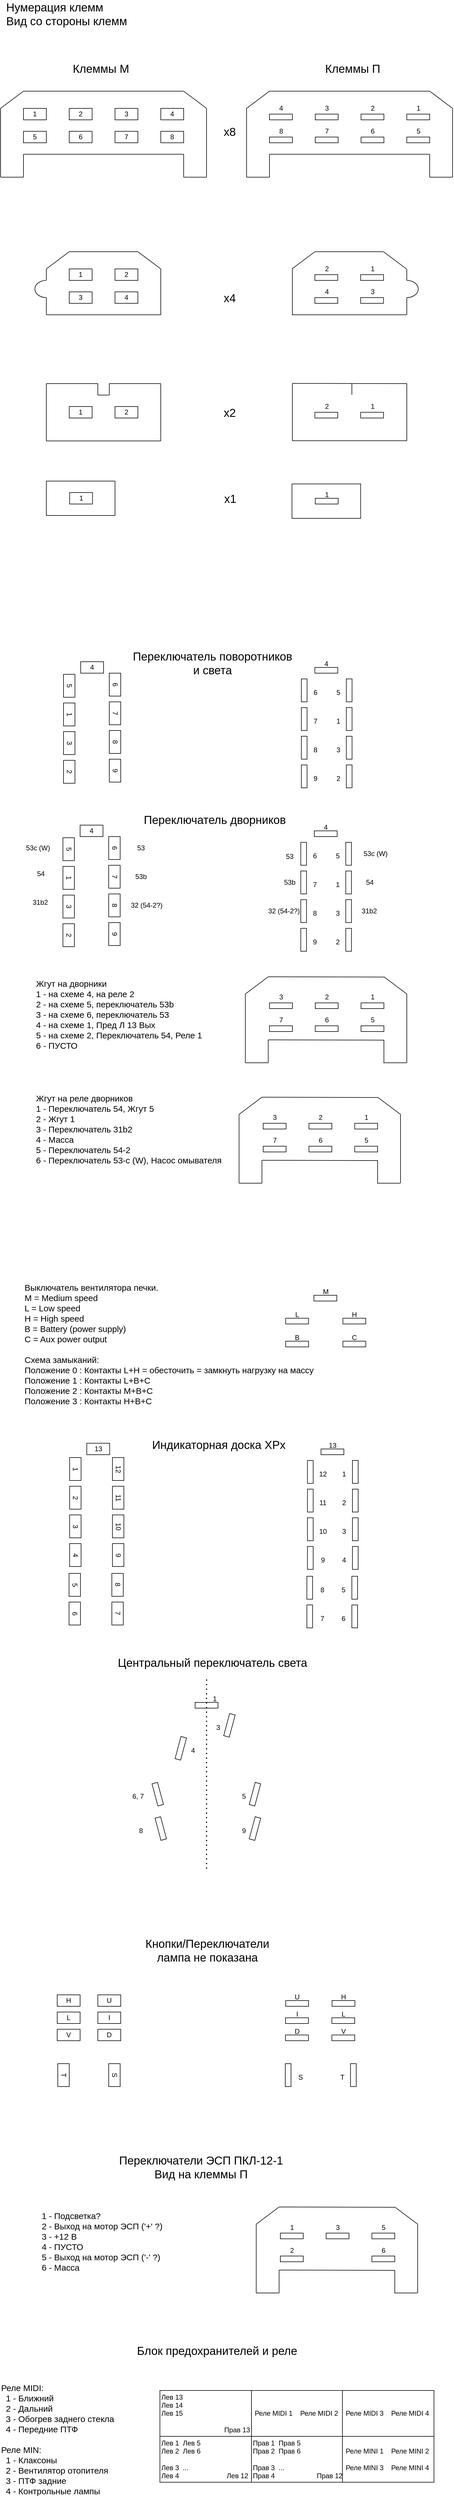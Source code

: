 <mxfile version="22.1.21" type="device">
  <diagram id="3DdWZ7-q1GbTLJ-ddxQt" name="Page-1">
    <mxGraphModel dx="1434" dy="858" grid="1" gridSize="10" guides="1" tooltips="1" connect="1" arrows="1" fold="1" page="1" pageScale="1" pageWidth="850" pageHeight="1100" math="0" shadow="0">
      <root>
        <mxCell id="0" />
        <mxCell id="1" parent="0" />
        <mxCell id="PCIISM8drCVlrjOnqSXP-120" value="" style="rounded=0;whiteSpace=wrap;html=1;fontSize=20;fillColor=none;" parent="1" vertex="1">
          <mxGeometry x="120" y="870" width="120" height="60" as="geometry" />
        </mxCell>
        <mxCell id="PCIISM8drCVlrjOnqSXP-121" value="" style="rounded=0;whiteSpace=wrap;html=1;fontSize=20;fillColor=none;" parent="1" vertex="1">
          <mxGeometry x="549.31" y="875" width="120" height="60" as="geometry" />
        </mxCell>
        <mxCell id="PCIISM8drCVlrjOnqSXP-1" value="" style="endArrow=none;html=1;rounded=0;" parent="1" edge="1">
          <mxGeometry width="50" height="50" relative="1" as="geometry">
            <mxPoint x="40" y="340" as="sourcePoint" />
            <mxPoint x="40" y="220" as="targetPoint" />
          </mxGeometry>
        </mxCell>
        <mxCell id="PCIISM8drCVlrjOnqSXP-2" value="" style="endArrow=none;html=1;rounded=0;" parent="1" edge="1">
          <mxGeometry width="50" height="50" relative="1" as="geometry">
            <mxPoint x="80" y="340" as="sourcePoint" />
            <mxPoint x="40" y="340" as="targetPoint" />
          </mxGeometry>
        </mxCell>
        <mxCell id="PCIISM8drCVlrjOnqSXP-3" value="" style="endArrow=none;html=1;rounded=0;" parent="1" edge="1">
          <mxGeometry width="50" height="50" relative="1" as="geometry">
            <mxPoint x="80" y="340" as="sourcePoint" />
            <mxPoint x="80" y="300" as="targetPoint" />
          </mxGeometry>
        </mxCell>
        <mxCell id="PCIISM8drCVlrjOnqSXP-4" value="" style="endArrow=none;html=1;rounded=0;" parent="1" edge="1">
          <mxGeometry width="50" height="50" relative="1" as="geometry">
            <mxPoint x="80" y="300" as="sourcePoint" />
            <mxPoint x="360" y="300" as="targetPoint" />
          </mxGeometry>
        </mxCell>
        <mxCell id="PCIISM8drCVlrjOnqSXP-6" value="5" style="rounded=0;whiteSpace=wrap;html=1;" parent="1" vertex="1">
          <mxGeometry x="80" y="260" width="40" height="20" as="geometry" />
        </mxCell>
        <mxCell id="PCIISM8drCVlrjOnqSXP-7" value="6" style="rounded=0;whiteSpace=wrap;html=1;" parent="1" vertex="1">
          <mxGeometry x="160" y="260" width="40" height="20" as="geometry" />
        </mxCell>
        <mxCell id="PCIISM8drCVlrjOnqSXP-8" value="7" style="rounded=0;whiteSpace=wrap;html=1;" parent="1" vertex="1">
          <mxGeometry x="240" y="260" width="40" height="20" as="geometry" />
        </mxCell>
        <mxCell id="PCIISM8drCVlrjOnqSXP-9" value="8" style="rounded=0;whiteSpace=wrap;html=1;" parent="1" vertex="1">
          <mxGeometry x="320" y="260" width="40" height="20" as="geometry" />
        </mxCell>
        <mxCell id="PCIISM8drCVlrjOnqSXP-10" value="&lt;font style=&quot;font-size: 12px&quot;&gt;1&lt;/font&gt;" style="rounded=0;whiteSpace=wrap;html=1;" parent="1" vertex="1">
          <mxGeometry x="80" y="220" width="40" height="20" as="geometry" />
        </mxCell>
        <mxCell id="PCIISM8drCVlrjOnqSXP-11" value="2" style="rounded=0;whiteSpace=wrap;html=1;" parent="1" vertex="1">
          <mxGeometry x="160" y="220" width="40" height="20" as="geometry" />
        </mxCell>
        <mxCell id="PCIISM8drCVlrjOnqSXP-12" value="3" style="rounded=0;whiteSpace=wrap;html=1;" parent="1" vertex="1">
          <mxGeometry x="240" y="220" width="40" height="20" as="geometry" />
        </mxCell>
        <mxCell id="PCIISM8drCVlrjOnqSXP-13" value="4" style="rounded=0;whiteSpace=wrap;html=1;" parent="1" vertex="1">
          <mxGeometry x="320" y="220" width="40" height="20" as="geometry" />
        </mxCell>
        <mxCell id="PCIISM8drCVlrjOnqSXP-14" value="" style="endArrow=none;html=1;rounded=0;" parent="1" edge="1">
          <mxGeometry width="50" height="50" relative="1" as="geometry">
            <mxPoint x="400" y="340" as="sourcePoint" />
            <mxPoint x="360" y="340" as="targetPoint" />
          </mxGeometry>
        </mxCell>
        <mxCell id="PCIISM8drCVlrjOnqSXP-15" value="" style="endArrow=none;html=1;rounded=0;" parent="1" edge="1">
          <mxGeometry width="50" height="50" relative="1" as="geometry">
            <mxPoint x="360" y="340" as="sourcePoint" />
            <mxPoint x="360" y="300" as="targetPoint" />
          </mxGeometry>
        </mxCell>
        <mxCell id="PCIISM8drCVlrjOnqSXP-16" value="" style="endArrow=none;html=1;rounded=0;" parent="1" edge="1">
          <mxGeometry width="50" height="50" relative="1" as="geometry">
            <mxPoint x="400" y="220" as="sourcePoint" />
            <mxPoint x="400" y="340" as="targetPoint" />
          </mxGeometry>
        </mxCell>
        <mxCell id="PCIISM8drCVlrjOnqSXP-17" value="" style="endArrow=none;html=1;rounded=0;" parent="1" edge="1">
          <mxGeometry width="50" height="50" relative="1" as="geometry">
            <mxPoint x="80" y="190" as="sourcePoint" />
            <mxPoint x="360" y="190" as="targetPoint" />
          </mxGeometry>
        </mxCell>
        <mxCell id="PCIISM8drCVlrjOnqSXP-18" value="" style="endArrow=none;html=1;rounded=0;" parent="1" edge="1">
          <mxGeometry width="50" height="50" relative="1" as="geometry">
            <mxPoint x="360" y="190" as="sourcePoint" />
            <mxPoint x="400" y="220" as="targetPoint" />
          </mxGeometry>
        </mxCell>
        <mxCell id="PCIISM8drCVlrjOnqSXP-19" value="" style="endArrow=none;html=1;rounded=0;" parent="1" edge="1">
          <mxGeometry width="50" height="50" relative="1" as="geometry">
            <mxPoint x="40" y="220" as="sourcePoint" />
            <mxPoint x="80" y="190" as="targetPoint" />
          </mxGeometry>
        </mxCell>
        <mxCell id="PCIISM8drCVlrjOnqSXP-20" value="" style="endArrow=none;html=1;rounded=0;" parent="1" edge="1">
          <mxGeometry width="50" height="50" relative="1" as="geometry">
            <mxPoint x="470" y="340" as="sourcePoint" />
            <mxPoint x="470" y="220" as="targetPoint" />
          </mxGeometry>
        </mxCell>
        <mxCell id="PCIISM8drCVlrjOnqSXP-21" value="" style="endArrow=none;html=1;rounded=0;" parent="1" edge="1">
          <mxGeometry width="50" height="50" relative="1" as="geometry">
            <mxPoint x="510" y="340" as="sourcePoint" />
            <mxPoint x="470" y="340" as="targetPoint" />
          </mxGeometry>
        </mxCell>
        <mxCell id="PCIISM8drCVlrjOnqSXP-22" value="" style="endArrow=none;html=1;rounded=0;" parent="1" edge="1">
          <mxGeometry width="50" height="50" relative="1" as="geometry">
            <mxPoint x="510" y="340" as="sourcePoint" />
            <mxPoint x="510" y="300" as="targetPoint" />
          </mxGeometry>
        </mxCell>
        <mxCell id="PCIISM8drCVlrjOnqSXP-23" value="" style="endArrow=none;html=1;rounded=0;" parent="1" edge="1">
          <mxGeometry width="50" height="50" relative="1" as="geometry">
            <mxPoint x="510" y="300" as="sourcePoint" />
            <mxPoint x="790" y="300" as="targetPoint" />
          </mxGeometry>
        </mxCell>
        <mxCell id="PCIISM8drCVlrjOnqSXP-24" value="" style="rounded=0;whiteSpace=wrap;html=1;" parent="1" vertex="1">
          <mxGeometry x="510" y="270" width="40" height="10" as="geometry" />
        </mxCell>
        <mxCell id="PCIISM8drCVlrjOnqSXP-25" value="" style="rounded=0;whiteSpace=wrap;html=1;" parent="1" vertex="1">
          <mxGeometry x="590" y="270" width="40" height="10" as="geometry" />
        </mxCell>
        <mxCell id="PCIISM8drCVlrjOnqSXP-26" value="" style="rounded=0;whiteSpace=wrap;html=1;" parent="1" vertex="1">
          <mxGeometry x="670" y="270" width="40" height="10" as="geometry" />
        </mxCell>
        <mxCell id="PCIISM8drCVlrjOnqSXP-27" value="" style="rounded=0;whiteSpace=wrap;html=1;" parent="1" vertex="1">
          <mxGeometry x="750" y="270" width="40" height="10" as="geometry" />
        </mxCell>
        <mxCell id="PCIISM8drCVlrjOnqSXP-28" value="" style="rounded=0;whiteSpace=wrap;html=1;" parent="1" vertex="1">
          <mxGeometry x="510" y="230" width="40" height="10" as="geometry" />
        </mxCell>
        <mxCell id="PCIISM8drCVlrjOnqSXP-29" value="" style="rounded=0;whiteSpace=wrap;html=1;" parent="1" vertex="1">
          <mxGeometry x="590" y="230" width="40" height="10" as="geometry" />
        </mxCell>
        <mxCell id="PCIISM8drCVlrjOnqSXP-30" value="" style="rounded=0;whiteSpace=wrap;html=1;" parent="1" vertex="1">
          <mxGeometry x="670" y="230" width="40" height="10" as="geometry" />
        </mxCell>
        <mxCell id="PCIISM8drCVlrjOnqSXP-31" value="" style="rounded=0;whiteSpace=wrap;html=1;" parent="1" vertex="1">
          <mxGeometry x="750" y="230" width="40" height="10" as="geometry" />
        </mxCell>
        <mxCell id="PCIISM8drCVlrjOnqSXP-32" value="" style="endArrow=none;html=1;rounded=0;" parent="1" edge="1">
          <mxGeometry width="50" height="50" relative="1" as="geometry">
            <mxPoint x="830" y="340" as="sourcePoint" />
            <mxPoint x="790" y="340" as="targetPoint" />
          </mxGeometry>
        </mxCell>
        <mxCell id="PCIISM8drCVlrjOnqSXP-33" value="" style="endArrow=none;html=1;rounded=0;" parent="1" edge="1">
          <mxGeometry width="50" height="50" relative="1" as="geometry">
            <mxPoint x="790" y="340" as="sourcePoint" />
            <mxPoint x="790" y="300" as="targetPoint" />
          </mxGeometry>
        </mxCell>
        <mxCell id="PCIISM8drCVlrjOnqSXP-34" value="" style="endArrow=none;html=1;rounded=0;" parent="1" edge="1">
          <mxGeometry width="50" height="50" relative="1" as="geometry">
            <mxPoint x="830" y="220" as="sourcePoint" />
            <mxPoint x="830" y="340" as="targetPoint" />
          </mxGeometry>
        </mxCell>
        <mxCell id="PCIISM8drCVlrjOnqSXP-35" value="" style="endArrow=none;html=1;rounded=0;" parent="1" edge="1">
          <mxGeometry width="50" height="50" relative="1" as="geometry">
            <mxPoint x="510" y="190" as="sourcePoint" />
            <mxPoint x="790" y="190" as="targetPoint" />
          </mxGeometry>
        </mxCell>
        <mxCell id="PCIISM8drCVlrjOnqSXP-36" value="" style="endArrow=none;html=1;rounded=0;" parent="1" edge="1">
          <mxGeometry width="50" height="50" relative="1" as="geometry">
            <mxPoint x="790" y="190" as="sourcePoint" />
            <mxPoint x="830" y="220" as="targetPoint" />
          </mxGeometry>
        </mxCell>
        <mxCell id="PCIISM8drCVlrjOnqSXP-37" value="" style="endArrow=none;html=1;rounded=0;" parent="1" edge="1">
          <mxGeometry width="50" height="50" relative="1" as="geometry">
            <mxPoint x="470" y="220" as="sourcePoint" />
            <mxPoint x="510" y="190" as="targetPoint" />
          </mxGeometry>
        </mxCell>
        <mxCell id="PCIISM8drCVlrjOnqSXP-38" value="&lt;font style=&quot;font-size: 20px&quot;&gt;x8&lt;/font&gt;" style="text;html=1;align=center;verticalAlign=middle;resizable=0;points=[];autosize=1;strokeColor=none;fillColor=none;" parent="1" vertex="1">
          <mxGeometry x="420" y="250" width="40" height="20" as="geometry" />
        </mxCell>
        <mxCell id="PCIISM8drCVlrjOnqSXP-39" value="&lt;font style=&quot;font-size: 20px&quot;&gt;Клеммы М&lt;/font&gt;" style="text;html=1;align=center;verticalAlign=middle;resizable=0;points=[];autosize=1;strokeColor=none;fillColor=none;" parent="1" vertex="1">
          <mxGeometry x="160" y="140" width="110" height="20" as="geometry" />
        </mxCell>
        <mxCell id="PCIISM8drCVlrjOnqSXP-40" value="&lt;font style=&quot;font-size: 20px&quot;&gt;Клеммы П&lt;/font&gt;" style="text;html=1;align=center;verticalAlign=middle;resizable=0;points=[];autosize=1;strokeColor=none;fillColor=none;" parent="1" vertex="1">
          <mxGeometry x="600" y="140" width="110" height="20" as="geometry" />
        </mxCell>
        <mxCell id="PCIISM8drCVlrjOnqSXP-41" value="&lt;div style=&quot;text-align: left ; font-size: 20px&quot;&gt;&lt;font style=&quot;font-size: 20px&quot;&gt;Нумерация клемм&lt;/font&gt;&lt;/div&gt;&lt;div style=&quot;text-align: left ; font-size: 20px&quot;&gt;&lt;font style=&quot;font-size: 20px&quot;&gt;Вид со стороны клемм&lt;/font&gt;&lt;/div&gt;" style="text;html=1;align=center;verticalAlign=middle;resizable=0;points=[];autosize=1;strokeColor=none;fillColor=none;" parent="1" vertex="1">
          <mxGeometry x="40" y="40" width="230" height="30" as="geometry" />
        </mxCell>
        <mxCell id="PCIISM8drCVlrjOnqSXP-42" value="1" style="text;html=1;align=center;verticalAlign=middle;resizable=0;points=[];autosize=1;strokeColor=none;fillColor=none;fontSize=12;" parent="1" vertex="1">
          <mxGeometry x="760" y="210" width="20" height="20" as="geometry" />
        </mxCell>
        <mxCell id="PCIISM8drCVlrjOnqSXP-43" value="2" style="text;html=1;align=center;verticalAlign=middle;resizable=0;points=[];autosize=1;strokeColor=none;fillColor=none;fontSize=12;" parent="1" vertex="1">
          <mxGeometry x="680" y="210" width="20" height="20" as="geometry" />
        </mxCell>
        <mxCell id="PCIISM8drCVlrjOnqSXP-44" value="3" style="text;html=1;align=center;verticalAlign=middle;resizable=0;points=[];autosize=1;strokeColor=none;fillColor=none;fontSize=12;" parent="1" vertex="1">
          <mxGeometry x="600" y="210" width="20" height="20" as="geometry" />
        </mxCell>
        <mxCell id="PCIISM8drCVlrjOnqSXP-45" value="4" style="text;html=1;align=center;verticalAlign=middle;resizable=0;points=[];autosize=1;strokeColor=none;fillColor=none;fontSize=12;" parent="1" vertex="1">
          <mxGeometry x="520" y="210" width="20" height="20" as="geometry" />
        </mxCell>
        <mxCell id="PCIISM8drCVlrjOnqSXP-46" value="5" style="text;html=1;align=center;verticalAlign=middle;resizable=0;points=[];autosize=1;strokeColor=none;fillColor=none;fontSize=12;" parent="1" vertex="1">
          <mxGeometry x="760" y="250" width="20" height="20" as="geometry" />
        </mxCell>
        <mxCell id="PCIISM8drCVlrjOnqSXP-47" value="6" style="text;html=1;align=center;verticalAlign=middle;resizable=0;points=[];autosize=1;strokeColor=none;fillColor=none;fontSize=12;" parent="1" vertex="1">
          <mxGeometry x="680" y="250" width="20" height="20" as="geometry" />
        </mxCell>
        <mxCell id="PCIISM8drCVlrjOnqSXP-48" value="7" style="text;html=1;align=center;verticalAlign=middle;resizable=0;points=[];autosize=1;strokeColor=none;fillColor=none;fontSize=12;" parent="1" vertex="1">
          <mxGeometry x="600" y="250" width="20" height="20" as="geometry" />
        </mxCell>
        <mxCell id="PCIISM8drCVlrjOnqSXP-49" value="8" style="text;html=1;align=center;verticalAlign=middle;resizable=0;points=[];autosize=1;strokeColor=none;fillColor=none;fontSize=12;" parent="1" vertex="1">
          <mxGeometry x="520" y="250" width="20" height="20" as="geometry" />
        </mxCell>
        <mxCell id="PCIISM8drCVlrjOnqSXP-50" value="3" style="rounded=0;whiteSpace=wrap;html=1;" parent="1" vertex="1">
          <mxGeometry x="160" y="540" width="40" height="20" as="geometry" />
        </mxCell>
        <mxCell id="PCIISM8drCVlrjOnqSXP-51" value="4" style="rounded=0;whiteSpace=wrap;html=1;" parent="1" vertex="1">
          <mxGeometry x="240" y="540" width="40" height="20" as="geometry" />
        </mxCell>
        <mxCell id="PCIISM8drCVlrjOnqSXP-52" value="&lt;font style=&quot;font-size: 12px&quot;&gt;1&lt;/font&gt;" style="rounded=0;whiteSpace=wrap;html=1;" parent="1" vertex="1">
          <mxGeometry x="160" y="500" width="40" height="20" as="geometry" />
        </mxCell>
        <mxCell id="PCIISM8drCVlrjOnqSXP-53" value="2" style="rounded=0;whiteSpace=wrap;html=1;" parent="1" vertex="1">
          <mxGeometry x="240" y="500" width="40" height="20" as="geometry" />
        </mxCell>
        <mxCell id="PCIISM8drCVlrjOnqSXP-54" value="" style="endArrow=none;html=1;rounded=0;fontSize=12;" parent="1" edge="1">
          <mxGeometry width="50" height="50" relative="1" as="geometry">
            <mxPoint x="120" y="550" as="sourcePoint" />
            <mxPoint x="120" y="580" as="targetPoint" />
          </mxGeometry>
        </mxCell>
        <mxCell id="PCIISM8drCVlrjOnqSXP-55" value="" style="endArrow=none;html=1;rounded=0;fontSize=12;" parent="1" edge="1">
          <mxGeometry width="50" height="50" relative="1" as="geometry">
            <mxPoint x="120" y="580" as="sourcePoint" />
            <mxPoint x="320" y="580" as="targetPoint" />
          </mxGeometry>
        </mxCell>
        <mxCell id="PCIISM8drCVlrjOnqSXP-56" value="" style="endArrow=none;html=1;rounded=0;fontSize=12;" parent="1" edge="1">
          <mxGeometry width="50" height="50" relative="1" as="geometry">
            <mxPoint x="320" y="580" as="sourcePoint" />
            <mxPoint x="320" y="500" as="targetPoint" />
          </mxGeometry>
        </mxCell>
        <mxCell id="PCIISM8drCVlrjOnqSXP-57" value="" style="endArrow=none;html=1;rounded=0;fontSize=12;" parent="1" edge="1">
          <mxGeometry width="50" height="50" relative="1" as="geometry">
            <mxPoint x="320" y="500" as="sourcePoint" />
            <mxPoint x="280" y="470" as="targetPoint" />
          </mxGeometry>
        </mxCell>
        <mxCell id="PCIISM8drCVlrjOnqSXP-58" value="" style="endArrow=none;html=1;rounded=0;fontSize=12;" parent="1" edge="1">
          <mxGeometry width="50" height="50" relative="1" as="geometry">
            <mxPoint x="280" y="470" as="sourcePoint" />
            <mxPoint x="160" y="470" as="targetPoint" />
          </mxGeometry>
        </mxCell>
        <mxCell id="PCIISM8drCVlrjOnqSXP-59" value="" style="endArrow=none;html=1;rounded=0;fontSize=12;" parent="1" edge="1">
          <mxGeometry width="50" height="50" relative="1" as="geometry">
            <mxPoint x="160" y="470" as="sourcePoint" />
            <mxPoint x="120" y="500" as="targetPoint" />
          </mxGeometry>
        </mxCell>
        <mxCell id="PCIISM8drCVlrjOnqSXP-60" value="" style="endArrow=none;html=1;rounded=0;fontSize=12;" parent="1" edge="1">
          <mxGeometry width="50" height="50" relative="1" as="geometry">
            <mxPoint x="120" y="500" as="sourcePoint" />
            <mxPoint x="120" y="520" as="targetPoint" />
          </mxGeometry>
        </mxCell>
        <mxCell id="PCIISM8drCVlrjOnqSXP-61" value="" style="verticalLabelPosition=bottom;verticalAlign=top;html=1;shape=mxgraph.basic.arc;startAngle=0.502;endAngle=0.998;fontSize=12;" parent="1" vertex="1">
          <mxGeometry x="100" y="520" width="40" height="30" as="geometry" />
        </mxCell>
        <mxCell id="PCIISM8drCVlrjOnqSXP-74" value="" style="rounded=0;whiteSpace=wrap;html=1;" parent="1" vertex="1">
          <mxGeometry x="589.31" y="550" width="40" height="10" as="geometry" />
        </mxCell>
        <mxCell id="PCIISM8drCVlrjOnqSXP-75" value="" style="rounded=0;whiteSpace=wrap;html=1;" parent="1" vertex="1">
          <mxGeometry x="669.31" y="550" width="40" height="10" as="geometry" />
        </mxCell>
        <mxCell id="PCIISM8drCVlrjOnqSXP-76" value="" style="rounded=0;whiteSpace=wrap;html=1;" parent="1" vertex="1">
          <mxGeometry x="589.31" y="510" width="40" height="10" as="geometry" />
        </mxCell>
        <mxCell id="PCIISM8drCVlrjOnqSXP-77" value="" style="rounded=0;whiteSpace=wrap;html=1;" parent="1" vertex="1">
          <mxGeometry x="669.31" y="510" width="40" height="10" as="geometry" />
        </mxCell>
        <mxCell id="PCIISM8drCVlrjOnqSXP-78" value="" style="endArrow=none;html=1;rounded=0;fontSize=12;" parent="1" edge="1">
          <mxGeometry width="50" height="50" relative="1" as="geometry">
            <mxPoint x="750" y="550" as="sourcePoint" />
            <mxPoint x="750" y="580" as="targetPoint" />
          </mxGeometry>
        </mxCell>
        <mxCell id="PCIISM8drCVlrjOnqSXP-79" value="" style="endArrow=none;html=1;rounded=0;fontSize=12;" parent="1" edge="1">
          <mxGeometry width="50" height="50" relative="1" as="geometry">
            <mxPoint x="549.31" y="580" as="sourcePoint" />
            <mxPoint x="749.31" y="580" as="targetPoint" />
          </mxGeometry>
        </mxCell>
        <mxCell id="PCIISM8drCVlrjOnqSXP-80" value="" style="endArrow=none;html=1;rounded=0;fontSize=12;" parent="1" edge="1">
          <mxGeometry width="50" height="50" relative="1" as="geometry">
            <mxPoint x="550" y="580" as="sourcePoint" />
            <mxPoint x="550" y="500" as="targetPoint" />
          </mxGeometry>
        </mxCell>
        <mxCell id="PCIISM8drCVlrjOnqSXP-81" value="" style="endArrow=none;html=1;rounded=0;fontSize=12;" parent="1" edge="1">
          <mxGeometry width="50" height="50" relative="1" as="geometry">
            <mxPoint x="749.31" y="500" as="sourcePoint" />
            <mxPoint x="709.31" y="470" as="targetPoint" />
          </mxGeometry>
        </mxCell>
        <mxCell id="PCIISM8drCVlrjOnqSXP-82" value="" style="endArrow=none;html=1;rounded=0;fontSize=12;" parent="1" edge="1">
          <mxGeometry width="50" height="50" relative="1" as="geometry">
            <mxPoint x="709.31" y="470" as="sourcePoint" />
            <mxPoint x="589.31" y="470" as="targetPoint" />
          </mxGeometry>
        </mxCell>
        <mxCell id="PCIISM8drCVlrjOnqSXP-83" value="" style="endArrow=none;html=1;rounded=0;fontSize=12;" parent="1" edge="1">
          <mxGeometry width="50" height="50" relative="1" as="geometry">
            <mxPoint x="589.31" y="470" as="sourcePoint" />
            <mxPoint x="549.31" y="500" as="targetPoint" />
          </mxGeometry>
        </mxCell>
        <mxCell id="PCIISM8drCVlrjOnqSXP-84" value="" style="endArrow=none;html=1;rounded=0;fontSize=12;" parent="1" edge="1">
          <mxGeometry width="50" height="50" relative="1" as="geometry">
            <mxPoint x="750" y="500" as="sourcePoint" />
            <mxPoint x="750" y="520" as="targetPoint" />
          </mxGeometry>
        </mxCell>
        <mxCell id="PCIISM8drCVlrjOnqSXP-85" value="" style="verticalLabelPosition=bottom;verticalAlign=top;html=1;shape=mxgraph.basic.arc;startAngle=0.502;endAngle=0.998;fontSize=12;rotation=-180;" parent="1" vertex="1">
          <mxGeometry x="730" y="520" width="40" height="30" as="geometry" />
        </mxCell>
        <mxCell id="PCIISM8drCVlrjOnqSXP-88" value="&lt;font style=&quot;font-size: 20px&quot;&gt;x4&lt;br&gt;&lt;/font&gt;" style="text;html=1;align=center;verticalAlign=middle;resizable=0;points=[];autosize=1;strokeColor=none;fillColor=none;" parent="1" vertex="1">
          <mxGeometry x="420" y="540" width="40" height="20" as="geometry" />
        </mxCell>
        <mxCell id="PCIISM8drCVlrjOnqSXP-89" value="&lt;font style=&quot;font-size: 12px&quot;&gt;1&lt;/font&gt;" style="rounded=0;whiteSpace=wrap;html=1;" parent="1" vertex="1">
          <mxGeometry x="160" y="740" width="40" height="20" as="geometry" />
        </mxCell>
        <mxCell id="PCIISM8drCVlrjOnqSXP-90" value="2" style="rounded=0;whiteSpace=wrap;html=1;" parent="1" vertex="1">
          <mxGeometry x="240" y="740" width="40" height="20" as="geometry" />
        </mxCell>
        <mxCell id="PCIISM8drCVlrjOnqSXP-92" value="" style="endArrow=none;html=1;rounded=0;fontSize=12;" parent="1" edge="1">
          <mxGeometry width="50" height="50" relative="1" as="geometry">
            <mxPoint x="120" y="800" as="sourcePoint" />
            <mxPoint x="120" y="700" as="targetPoint" />
          </mxGeometry>
        </mxCell>
        <mxCell id="PCIISM8drCVlrjOnqSXP-93" value="" style="endArrow=none;html=1;rounded=0;fontSize=12;" parent="1" edge="1">
          <mxGeometry width="50" height="50" relative="1" as="geometry">
            <mxPoint x="120" y="700" as="sourcePoint" />
            <mxPoint x="210" y="700" as="targetPoint" />
          </mxGeometry>
        </mxCell>
        <mxCell id="PCIISM8drCVlrjOnqSXP-94" value="" style="endArrow=none;html=1;rounded=0;fontSize=12;" parent="1" edge="1">
          <mxGeometry width="50" height="50" relative="1" as="geometry">
            <mxPoint x="210" y="700" as="sourcePoint" />
            <mxPoint x="210" y="720" as="targetPoint" />
          </mxGeometry>
        </mxCell>
        <mxCell id="PCIISM8drCVlrjOnqSXP-95" value="" style="endArrow=none;html=1;rounded=0;fontSize=12;" parent="1" edge="1">
          <mxGeometry width="50" height="50" relative="1" as="geometry">
            <mxPoint x="210" y="720" as="sourcePoint" />
            <mxPoint x="230" y="720" as="targetPoint" />
          </mxGeometry>
        </mxCell>
        <mxCell id="PCIISM8drCVlrjOnqSXP-96" value="" style="endArrow=none;html=1;rounded=0;fontSize=12;" parent="1" edge="1">
          <mxGeometry width="50" height="50" relative="1" as="geometry">
            <mxPoint x="230" y="720" as="sourcePoint" />
            <mxPoint x="230" y="700" as="targetPoint" />
          </mxGeometry>
        </mxCell>
        <mxCell id="PCIISM8drCVlrjOnqSXP-97" value="" style="endArrow=none;html=1;rounded=0;fontSize=12;" parent="1" edge="1">
          <mxGeometry width="50" height="50" relative="1" as="geometry">
            <mxPoint x="230" y="700" as="sourcePoint" />
            <mxPoint x="320" y="700" as="targetPoint" />
          </mxGeometry>
        </mxCell>
        <mxCell id="PCIISM8drCVlrjOnqSXP-98" value="" style="endArrow=none;html=1;rounded=0;fontSize=12;" parent="1" edge="1">
          <mxGeometry width="50" height="50" relative="1" as="geometry">
            <mxPoint x="320" y="700" as="sourcePoint" />
            <mxPoint x="320" y="800" as="targetPoint" />
          </mxGeometry>
        </mxCell>
        <mxCell id="PCIISM8drCVlrjOnqSXP-99" value="" style="endArrow=none;html=1;rounded=0;fontSize=12;" parent="1" edge="1">
          <mxGeometry width="50" height="50" relative="1" as="geometry">
            <mxPoint x="320" y="800" as="sourcePoint" />
            <mxPoint x="120" y="800" as="targetPoint" />
          </mxGeometry>
        </mxCell>
        <mxCell id="PCIISM8drCVlrjOnqSXP-100" value="" style="rounded=0;whiteSpace=wrap;html=1;" parent="1" vertex="1">
          <mxGeometry x="589.31" y="750" width="40" height="10" as="geometry" />
        </mxCell>
        <mxCell id="PCIISM8drCVlrjOnqSXP-101" value="" style="rounded=0;whiteSpace=wrap;html=1;" parent="1" vertex="1">
          <mxGeometry x="669.31" y="750" width="40" height="10" as="geometry" />
        </mxCell>
        <mxCell id="PCIISM8drCVlrjOnqSXP-102" value="" style="endArrow=none;html=1;rounded=0;fontSize=12;" parent="1" edge="1">
          <mxGeometry width="50" height="50" relative="1" as="geometry">
            <mxPoint x="550" y="799.66" as="sourcePoint" />
            <mxPoint x="550" y="699.66" as="targetPoint" />
          </mxGeometry>
        </mxCell>
        <mxCell id="PCIISM8drCVlrjOnqSXP-103" value="" style="endArrow=none;html=1;rounded=0;fontSize=12;" parent="1" edge="1">
          <mxGeometry width="50" height="50" relative="1" as="geometry">
            <mxPoint x="550" y="699.66" as="sourcePoint" />
            <mxPoint x="750" y="700" as="targetPoint" />
          </mxGeometry>
        </mxCell>
        <mxCell id="PCIISM8drCVlrjOnqSXP-104" value="" style="endArrow=none;html=1;rounded=0;fontSize=12;" parent="1" edge="1">
          <mxGeometry width="50" height="50" relative="1" as="geometry">
            <mxPoint x="654" y="699.66" as="sourcePoint" />
            <mxPoint x="654" y="719.66" as="targetPoint" />
          </mxGeometry>
        </mxCell>
        <mxCell id="PCIISM8drCVlrjOnqSXP-105" value="" style="endArrow=none;html=1;rounded=0;fontSize=12;" parent="1" edge="1">
          <mxGeometry width="50" height="50" relative="1" as="geometry">
            <mxPoint x="750" y="699.66" as="sourcePoint" />
            <mxPoint x="750" y="799.66" as="targetPoint" />
          </mxGeometry>
        </mxCell>
        <mxCell id="PCIISM8drCVlrjOnqSXP-106" value="" style="endArrow=none;html=1;rounded=0;fontSize=12;" parent="1" edge="1">
          <mxGeometry width="50" height="50" relative="1" as="geometry">
            <mxPoint x="750" y="799.66" as="sourcePoint" />
            <mxPoint x="550" y="799.66" as="targetPoint" />
          </mxGeometry>
        </mxCell>
        <mxCell id="PCIISM8drCVlrjOnqSXP-107" value="1" style="text;html=1;align=center;verticalAlign=middle;resizable=0;points=[];autosize=1;strokeColor=none;fillColor=none;fontSize=12;" parent="1" vertex="1">
          <mxGeometry x="680" y="490" width="20" height="20" as="geometry" />
        </mxCell>
        <mxCell id="PCIISM8drCVlrjOnqSXP-108" value="2" style="text;html=1;align=center;verticalAlign=middle;resizable=0;points=[];autosize=1;strokeColor=none;fillColor=none;fontSize=12;" parent="1" vertex="1">
          <mxGeometry x="600" y="490" width="20" height="20" as="geometry" />
        </mxCell>
        <mxCell id="PCIISM8drCVlrjOnqSXP-109" value="3" style="text;html=1;align=center;verticalAlign=middle;resizable=0;points=[];autosize=1;strokeColor=none;fillColor=none;fontSize=12;" parent="1" vertex="1">
          <mxGeometry x="680" y="530" width="20" height="20" as="geometry" />
        </mxCell>
        <mxCell id="PCIISM8drCVlrjOnqSXP-110" value="4" style="text;html=1;align=center;verticalAlign=middle;resizable=0;points=[];autosize=1;strokeColor=none;fillColor=none;fontSize=12;" parent="1" vertex="1">
          <mxGeometry x="600" y="530" width="20" height="20" as="geometry" />
        </mxCell>
        <mxCell id="PCIISM8drCVlrjOnqSXP-111" value="1" style="text;html=1;align=center;verticalAlign=middle;resizable=0;points=[];autosize=1;strokeColor=none;fillColor=none;fontSize=12;" parent="1" vertex="1">
          <mxGeometry x="680" y="730" width="20" height="20" as="geometry" />
        </mxCell>
        <mxCell id="PCIISM8drCVlrjOnqSXP-112" value="2" style="text;html=1;align=center;verticalAlign=middle;resizable=0;points=[];autosize=1;strokeColor=none;fillColor=none;fontSize=12;" parent="1" vertex="1">
          <mxGeometry x="600" y="730" width="20" height="20" as="geometry" />
        </mxCell>
        <mxCell id="PCIISM8drCVlrjOnqSXP-113" value="&lt;font style=&quot;font-size: 20px&quot;&gt;x2&lt;br&gt;&lt;/font&gt;" style="text;html=1;align=center;verticalAlign=middle;resizable=0;points=[];autosize=1;strokeColor=none;fillColor=none;" parent="1" vertex="1">
          <mxGeometry x="420" y="740" width="40" height="20" as="geometry" />
        </mxCell>
        <mxCell id="PCIISM8drCVlrjOnqSXP-116" value="&lt;font style=&quot;font-size: 12px&quot;&gt;1&lt;/font&gt;" style="rounded=0;whiteSpace=wrap;html=1;" parent="1" vertex="1">
          <mxGeometry x="160.69" y="890" width="40" height="20" as="geometry" />
        </mxCell>
        <mxCell id="PCIISM8drCVlrjOnqSXP-117" value="" style="rounded=0;whiteSpace=wrap;html=1;" parent="1" vertex="1">
          <mxGeometry x="590" y="900" width="40" height="10" as="geometry" />
        </mxCell>
        <mxCell id="PCIISM8drCVlrjOnqSXP-118" value="&lt;font style=&quot;font-size: 20px&quot;&gt;x1&lt;br&gt;&lt;/font&gt;" style="text;html=1;align=center;verticalAlign=middle;resizable=0;points=[];autosize=1;strokeColor=none;fillColor=none;" parent="1" vertex="1">
          <mxGeometry x="420.69" y="890" width="40" height="20" as="geometry" />
        </mxCell>
        <mxCell id="PCIISM8drCVlrjOnqSXP-119" value="&lt;font style=&quot;font-size: 12px&quot;&gt;1&lt;/font&gt;" style="text;html=1;align=center;verticalAlign=middle;resizable=0;points=[];autosize=1;strokeColor=none;fillColor=none;fontSize=20;" parent="1" vertex="1">
          <mxGeometry x="600" y="875" width="20" height="30" as="geometry" />
        </mxCell>
        <mxCell id="_89epsZIXxUxAZ4oZpQ4-1" value="" style="rounded=0;whiteSpace=wrap;html=1;" parent="1" vertex="1">
          <mxGeometry x="589.31" y="1195" width="40" height="10" as="geometry" />
        </mxCell>
        <mxCell id="_89epsZIXxUxAZ4oZpQ4-2" value="&lt;font style=&quot;font-size: 12px&quot;&gt;4&lt;/font&gt;" style="text;html=1;align=center;verticalAlign=middle;resizable=0;points=[];autosize=1;strokeColor=none;fillColor=none;fontSize=20;" parent="1" vertex="1">
          <mxGeometry x="594.31" y="1165" width="30" height="40" as="geometry" />
        </mxCell>
        <mxCell id="_89epsZIXxUxAZ4oZpQ4-3" value="" style="rounded=0;whiteSpace=wrap;html=1;rotation=90;" parent="1" vertex="1">
          <mxGeometry x="550.69" y="1230" width="40" height="10" as="geometry" />
        </mxCell>
        <mxCell id="_89epsZIXxUxAZ4oZpQ4-4" value="&lt;font style=&quot;font-size: 12px&quot;&gt;6&lt;/font&gt;" style="text;html=1;align=center;verticalAlign=middle;resizable=0;points=[];autosize=1;strokeColor=none;fillColor=none;fontSize=20;" parent="1" vertex="1">
          <mxGeometry x="575" y="1215" width="30" height="40" as="geometry" />
        </mxCell>
        <mxCell id="_89epsZIXxUxAZ4oZpQ4-5" value="" style="rounded=0;whiteSpace=wrap;html=1;rotation=90;" parent="1" vertex="1">
          <mxGeometry x="550.69" y="1280" width="40" height="10" as="geometry" />
        </mxCell>
        <mxCell id="_89epsZIXxUxAZ4oZpQ4-6" value="&lt;font style=&quot;font-size: 12px&quot;&gt;7&lt;/font&gt;" style="text;html=1;align=center;verticalAlign=middle;resizable=0;points=[];autosize=1;strokeColor=none;fillColor=none;fontSize=20;" parent="1" vertex="1">
          <mxGeometry x="575" y="1265" width="30" height="40" as="geometry" />
        </mxCell>
        <mxCell id="_89epsZIXxUxAZ4oZpQ4-7" value="" style="rounded=0;whiteSpace=wrap;html=1;rotation=90;" parent="1" vertex="1">
          <mxGeometry x="550.69" y="1330" width="40" height="10" as="geometry" />
        </mxCell>
        <mxCell id="_89epsZIXxUxAZ4oZpQ4-8" value="&lt;font style=&quot;font-size: 12px&quot;&gt;8&lt;/font&gt;" style="text;html=1;align=center;verticalAlign=middle;resizable=0;points=[];autosize=1;strokeColor=none;fillColor=none;fontSize=20;" parent="1" vertex="1">
          <mxGeometry x="575" y="1315" width="30" height="40" as="geometry" />
        </mxCell>
        <mxCell id="_89epsZIXxUxAZ4oZpQ4-9" value="" style="rounded=0;whiteSpace=wrap;html=1;rotation=90;" parent="1" vertex="1">
          <mxGeometry x="550.69" y="1380" width="40" height="10" as="geometry" />
        </mxCell>
        <mxCell id="_89epsZIXxUxAZ4oZpQ4-10" value="&lt;font style=&quot;font-size: 12px&quot;&gt;9&lt;/font&gt;" style="text;html=1;align=center;verticalAlign=middle;resizable=0;points=[];autosize=1;strokeColor=none;fillColor=none;fontSize=20;" parent="1" vertex="1">
          <mxGeometry x="575" y="1365" width="30" height="40" as="geometry" />
        </mxCell>
        <mxCell id="_89epsZIXxUxAZ4oZpQ4-11" value="" style="rounded=0;whiteSpace=wrap;html=1;rotation=90;" parent="1" vertex="1">
          <mxGeometry x="629.31" y="1230" width="40" height="10" as="geometry" />
        </mxCell>
        <mxCell id="_89epsZIXxUxAZ4oZpQ4-12" value="" style="rounded=0;whiteSpace=wrap;html=1;rotation=90;" parent="1" vertex="1">
          <mxGeometry x="629.31" y="1280" width="40" height="10" as="geometry" />
        </mxCell>
        <mxCell id="_89epsZIXxUxAZ4oZpQ4-13" value="" style="rounded=0;whiteSpace=wrap;html=1;rotation=90;" parent="1" vertex="1">
          <mxGeometry x="629.31" y="1330" width="40" height="10" as="geometry" />
        </mxCell>
        <mxCell id="_89epsZIXxUxAZ4oZpQ4-14" value="" style="rounded=0;whiteSpace=wrap;html=1;rotation=90;" parent="1" vertex="1">
          <mxGeometry x="629.31" y="1380" width="40" height="10" as="geometry" />
        </mxCell>
        <mxCell id="_89epsZIXxUxAZ4oZpQ4-15" value="&lt;font style=&quot;font-size: 12px&quot;&gt;5&lt;/font&gt;" style="text;html=1;align=center;verticalAlign=middle;resizable=0;points=[];autosize=1;strokeColor=none;fillColor=none;fontSize=20;" parent="1" vertex="1">
          <mxGeometry x="615" y="1215" width="30" height="40" as="geometry" />
        </mxCell>
        <mxCell id="_89epsZIXxUxAZ4oZpQ4-16" value="&lt;font style=&quot;font-size: 12px&quot;&gt;1&lt;/font&gt;" style="text;html=1;align=center;verticalAlign=middle;resizable=0;points=[];autosize=1;strokeColor=none;fillColor=none;fontSize=20;" parent="1" vertex="1">
          <mxGeometry x="620" y="1270" width="20" height="30" as="geometry" />
        </mxCell>
        <mxCell id="_89epsZIXxUxAZ4oZpQ4-17" value="&lt;font style=&quot;font-size: 12px&quot;&gt;3&lt;/font&gt;" style="text;html=1;align=center;verticalAlign=middle;resizable=0;points=[];autosize=1;strokeColor=none;fillColor=none;fontSize=20;" parent="1" vertex="1">
          <mxGeometry x="615" y="1315" width="30" height="40" as="geometry" />
        </mxCell>
        <mxCell id="_89epsZIXxUxAZ4oZpQ4-18" value="&lt;font style=&quot;font-size: 12px&quot;&gt;2&lt;/font&gt;" style="text;html=1;align=center;verticalAlign=middle;resizable=0;points=[];autosize=1;strokeColor=none;fillColor=none;fontSize=20;" parent="1" vertex="1">
          <mxGeometry x="615" y="1365" width="30" height="40" as="geometry" />
        </mxCell>
        <mxCell id="_89epsZIXxUxAZ4oZpQ4-19" value="&lt;font style=&quot;font-size: 12px&quot;&gt;4&lt;/font&gt;" style="rounded=0;whiteSpace=wrap;html=1;" parent="1" vertex="1">
          <mxGeometry x="180" y="1185" width="40" height="20" as="geometry" />
        </mxCell>
        <mxCell id="_89epsZIXxUxAZ4oZpQ4-20" value="&lt;font style=&quot;font-size: 12px&quot;&gt;5&lt;/font&gt;" style="rounded=0;whiteSpace=wrap;html=1;rotation=90;" parent="1" vertex="1">
          <mxGeometry x="140" y="1217" width="40" height="20" as="geometry" />
        </mxCell>
        <mxCell id="_89epsZIXxUxAZ4oZpQ4-21" value="&lt;font style=&quot;font-size: 12px&quot;&gt;1&lt;/font&gt;" style="rounded=0;whiteSpace=wrap;html=1;rotation=90;" parent="1" vertex="1">
          <mxGeometry x="140" y="1267" width="40" height="20" as="geometry" />
        </mxCell>
        <mxCell id="_89epsZIXxUxAZ4oZpQ4-22" value="&lt;font style=&quot;font-size: 12px&quot;&gt;3&lt;/font&gt;" style="rounded=0;whiteSpace=wrap;html=1;rotation=90;" parent="1" vertex="1">
          <mxGeometry x="140" y="1317" width="40" height="20" as="geometry" />
        </mxCell>
        <mxCell id="_89epsZIXxUxAZ4oZpQ4-23" value="&lt;font style=&quot;font-size: 12px&quot;&gt;2&lt;/font&gt;" style="rounded=0;whiteSpace=wrap;html=1;rotation=90;" parent="1" vertex="1">
          <mxGeometry x="140" y="1367" width="40" height="20" as="geometry" />
        </mxCell>
        <mxCell id="_89epsZIXxUxAZ4oZpQ4-24" value="&lt;font style=&quot;font-size: 12px&quot;&gt;6&lt;/font&gt;" style="rounded=0;whiteSpace=wrap;html=1;rotation=90;" parent="1" vertex="1">
          <mxGeometry x="220" y="1215" width="40" height="20" as="geometry" />
        </mxCell>
        <mxCell id="_89epsZIXxUxAZ4oZpQ4-25" value="&lt;font style=&quot;font-size: 12px&quot;&gt;7&lt;/font&gt;" style="rounded=0;whiteSpace=wrap;html=1;rotation=90;" parent="1" vertex="1">
          <mxGeometry x="220" y="1265" width="40" height="20" as="geometry" />
        </mxCell>
        <mxCell id="_89epsZIXxUxAZ4oZpQ4-26" value="&lt;font style=&quot;font-size: 12px&quot;&gt;8&lt;/font&gt;" style="rounded=0;whiteSpace=wrap;html=1;rotation=90;" parent="1" vertex="1">
          <mxGeometry x="220" y="1315" width="40" height="20" as="geometry" />
        </mxCell>
        <mxCell id="_89epsZIXxUxAZ4oZpQ4-27" value="&lt;font style=&quot;font-size: 12px&quot;&gt;9&lt;/font&gt;" style="rounded=0;whiteSpace=wrap;html=1;rotation=90;" parent="1" vertex="1">
          <mxGeometry x="220" y="1365" width="40" height="20" as="geometry" />
        </mxCell>
        <mxCell id="_89epsZIXxUxAZ4oZpQ4-28" value="&lt;font style=&quot;font-size: 20px&quot;&gt;Переключатель поворотников&lt;br&gt;и света&lt;br&gt;&lt;/font&gt;" style="text;html=1;align=center;verticalAlign=middle;resizable=0;points=[];autosize=1;strokeColor=none;fillColor=none;" parent="1" vertex="1">
          <mxGeometry x="260" y="1157" width="300" height="60" as="geometry" />
        </mxCell>
        <mxCell id="WwYT0WqHH1WILmcSLiad-1" value="" style="rounded=0;whiteSpace=wrap;html=1;" parent="1" vertex="1">
          <mxGeometry x="587.62" y="2290" width="40" height="10" as="geometry" />
        </mxCell>
        <mxCell id="WwYT0WqHH1WILmcSLiad-2" value="&lt;font style=&quot;font-size: 12px&quot;&gt;M&lt;/font&gt;" style="text;html=1;align=center;verticalAlign=middle;resizable=0;points=[];autosize=1;strokeColor=none;fillColor=none;fontSize=20;" parent="1" vertex="1">
          <mxGeometry x="592.62" y="2260" width="30" height="40" as="geometry" />
        </mxCell>
        <mxCell id="WwYT0WqHH1WILmcSLiad-3" value="" style="rounded=0;whiteSpace=wrap;html=1;" parent="1" vertex="1">
          <mxGeometry x="538.31" y="2330" width="40" height="10" as="geometry" />
        </mxCell>
        <mxCell id="WwYT0WqHH1WILmcSLiad-4" value="&lt;font style=&quot;font-size: 12px&quot;&gt;L&lt;/font&gt;" style="text;html=1;align=center;verticalAlign=middle;resizable=0;points=[];autosize=1;strokeColor=none;fillColor=none;fontSize=20;" parent="1" vertex="1">
          <mxGeometry x="543.31" y="2300" width="30" height="40" as="geometry" />
        </mxCell>
        <mxCell id="WwYT0WqHH1WILmcSLiad-5" value="" style="rounded=0;whiteSpace=wrap;html=1;" parent="1" vertex="1">
          <mxGeometry x="638.31" y="2330" width="40" height="10" as="geometry" />
        </mxCell>
        <mxCell id="WwYT0WqHH1WILmcSLiad-6" value="&lt;font style=&quot;font-size: 12px&quot;&gt;H&lt;/font&gt;" style="text;html=1;align=center;verticalAlign=middle;resizable=0;points=[];autosize=1;strokeColor=none;fillColor=none;fontSize=20;" parent="1" vertex="1">
          <mxGeometry x="643.31" y="2300" width="30" height="40" as="geometry" />
        </mxCell>
        <mxCell id="WwYT0WqHH1WILmcSLiad-7" value="" style="rounded=0;whiteSpace=wrap;html=1;" parent="1" vertex="1">
          <mxGeometry x="538.31" y="2370" width="40" height="10" as="geometry" />
        </mxCell>
        <mxCell id="WwYT0WqHH1WILmcSLiad-8" value="&lt;font style=&quot;font-size: 12px&quot;&gt;B&lt;/font&gt;" style="text;html=1;align=center;verticalAlign=middle;resizable=0;points=[];autosize=1;strokeColor=none;fillColor=none;fontSize=20;" parent="1" vertex="1">
          <mxGeometry x="543.31" y="2340" width="30" height="40" as="geometry" />
        </mxCell>
        <mxCell id="WwYT0WqHH1WILmcSLiad-9" value="" style="rounded=0;whiteSpace=wrap;html=1;" parent="1" vertex="1">
          <mxGeometry x="638.31" y="2370" width="40" height="10" as="geometry" />
        </mxCell>
        <mxCell id="WwYT0WqHH1WILmcSLiad-10" value="&lt;font style=&quot;font-size: 12px&quot;&gt;C&lt;/font&gt;" style="text;html=1;align=center;verticalAlign=middle;resizable=0;points=[];autosize=1;strokeColor=none;fillColor=none;fontSize=20;" parent="1" vertex="1">
          <mxGeometry x="643.31" y="2340" width="30" height="40" as="geometry" />
        </mxCell>
        <mxCell id="WwYT0WqHH1WILmcSLiad-11" value="&lt;div style=&quot;font-size: 15px;&quot;&gt;&lt;font style=&quot;font-size: 15px;&quot;&gt;Выключатель вентилятора печки.&lt;/font&gt;&lt;/div&gt;&lt;div style=&quot;font-size: 15px;&quot;&gt;&lt;font style=&quot;font-size: 15px;&quot;&gt;M = Medium speed&lt;/font&gt;&lt;/div&gt;&lt;div style=&quot;font-size: 15px;&quot;&gt;&lt;font style=&quot;font-size: 15px;&quot;&gt;L = Low speed&lt;/font&gt;&lt;/div&gt;&lt;div style=&quot;font-size: 15px;&quot;&gt;&lt;font style=&quot;font-size: 15px;&quot;&gt;H = High speed&lt;/font&gt;&lt;/div&gt;&lt;div style=&quot;font-size: 15px;&quot;&gt;&lt;font style=&quot;font-size: 15px;&quot;&gt;B = Battery (power supply)&lt;/font&gt;&lt;/div&gt;&lt;div style=&quot;font-size: 15px;&quot;&gt;&lt;font style=&quot;font-size: 15px;&quot;&gt;C = Aux power output&lt;/font&gt;&lt;/div&gt;&lt;div style=&quot;font-size: 15px;&quot;&gt;&lt;font style=&quot;font-size: 15px;&quot;&gt;&lt;br&gt;&lt;/font&gt;&lt;/div&gt;&lt;div style=&quot;font-size: 15px;&quot;&gt;&lt;font style=&quot;font-size: 15px;&quot;&gt;Схема замыканий:&lt;/font&gt;&lt;/div&gt;&lt;div style=&quot;font-size: 15px;&quot;&gt;&lt;font style=&quot;font-size: 15px;&quot;&gt;Положение 0 : Контакты L+H = обесточить = замкнуть нагрузку на массу&lt;/font&gt;&lt;/div&gt;&lt;div style=&quot;font-size: 15px;&quot;&gt;&lt;font style=&quot;font-size: 15px;&quot;&gt;Положение 1 : Контакты L+B+C&lt;/font&gt;&lt;/div&gt;&lt;div style=&quot;font-size: 15px;&quot;&gt;&lt;font style=&quot;font-size: 15px;&quot;&gt;Положение 2 : Контакты M+B+C&lt;/font&gt;&lt;/div&gt;&lt;div style=&quot;font-size: 15px;&quot;&gt;&lt;font style=&quot;font-size: 15px;&quot;&gt;Положение 3 : Контакты H+B+C&lt;/font&gt;&lt;/div&gt;" style="text;html=1;align=left;verticalAlign=middle;resizable=0;points=[];autosize=1;strokeColor=none;fillColor=none;" parent="1" vertex="1">
          <mxGeometry x="80" y="2260" width="530" height="230" as="geometry" />
        </mxCell>
        <mxCell id="Eo9nAwtSOePqqUTVBN_c-1" value="" style="rounded=0;whiteSpace=wrap;html=1;" vertex="1" parent="1">
          <mxGeometry x="588.31" y="1480" width="40" height="10" as="geometry" />
        </mxCell>
        <mxCell id="Eo9nAwtSOePqqUTVBN_c-2" value="&lt;font style=&quot;font-size: 12px&quot;&gt;4&lt;/font&gt;" style="text;html=1;align=center;verticalAlign=middle;resizable=0;points=[];autosize=1;strokeColor=none;fillColor=none;fontSize=20;" vertex="1" parent="1">
          <mxGeometry x="593.31" y="1450" width="30" height="40" as="geometry" />
        </mxCell>
        <mxCell id="Eo9nAwtSOePqqUTVBN_c-3" value="" style="rounded=0;whiteSpace=wrap;html=1;rotation=90;" vertex="1" parent="1">
          <mxGeometry x="549.69" y="1515" width="40" height="10" as="geometry" />
        </mxCell>
        <mxCell id="Eo9nAwtSOePqqUTVBN_c-4" value="&lt;font style=&quot;font-size: 12px&quot;&gt;6&lt;/font&gt;" style="text;html=1;align=center;verticalAlign=middle;resizable=0;points=[];autosize=1;strokeColor=none;fillColor=none;fontSize=20;" vertex="1" parent="1">
          <mxGeometry x="574" y="1500" width="30" height="40" as="geometry" />
        </mxCell>
        <mxCell id="Eo9nAwtSOePqqUTVBN_c-5" value="" style="rounded=0;whiteSpace=wrap;html=1;rotation=90;" vertex="1" parent="1">
          <mxGeometry x="549.69" y="1565" width="40" height="10" as="geometry" />
        </mxCell>
        <mxCell id="Eo9nAwtSOePqqUTVBN_c-6" value="&lt;font style=&quot;font-size: 12px&quot;&gt;7&lt;/font&gt;" style="text;html=1;align=center;verticalAlign=middle;resizable=0;points=[];autosize=1;strokeColor=none;fillColor=none;fontSize=20;" vertex="1" parent="1">
          <mxGeometry x="574" y="1550" width="30" height="40" as="geometry" />
        </mxCell>
        <mxCell id="Eo9nAwtSOePqqUTVBN_c-7" value="" style="rounded=0;whiteSpace=wrap;html=1;rotation=90;" vertex="1" parent="1">
          <mxGeometry x="549.69" y="1615" width="40" height="10" as="geometry" />
        </mxCell>
        <mxCell id="Eo9nAwtSOePqqUTVBN_c-8" value="&lt;font style=&quot;font-size: 12px&quot;&gt;8&lt;/font&gt;" style="text;html=1;align=center;verticalAlign=middle;resizable=0;points=[];autosize=1;strokeColor=none;fillColor=none;fontSize=20;" vertex="1" parent="1">
          <mxGeometry x="574" y="1600" width="30" height="40" as="geometry" />
        </mxCell>
        <mxCell id="Eo9nAwtSOePqqUTVBN_c-9" value="" style="rounded=0;whiteSpace=wrap;html=1;rotation=90;" vertex="1" parent="1">
          <mxGeometry x="549.69" y="1665" width="40" height="10" as="geometry" />
        </mxCell>
        <mxCell id="Eo9nAwtSOePqqUTVBN_c-10" value="&lt;font style=&quot;font-size: 12px&quot;&gt;9&lt;/font&gt;" style="text;html=1;align=center;verticalAlign=middle;resizable=0;points=[];autosize=1;strokeColor=none;fillColor=none;fontSize=20;" vertex="1" parent="1">
          <mxGeometry x="574" y="1650" width="30" height="40" as="geometry" />
        </mxCell>
        <mxCell id="Eo9nAwtSOePqqUTVBN_c-11" value="" style="rounded=0;whiteSpace=wrap;html=1;rotation=90;" vertex="1" parent="1">
          <mxGeometry x="628.31" y="1515" width="40" height="10" as="geometry" />
        </mxCell>
        <mxCell id="Eo9nAwtSOePqqUTVBN_c-12" value="" style="rounded=0;whiteSpace=wrap;html=1;rotation=90;" vertex="1" parent="1">
          <mxGeometry x="628.31" y="1565" width="40" height="10" as="geometry" />
        </mxCell>
        <mxCell id="Eo9nAwtSOePqqUTVBN_c-13" value="" style="rounded=0;whiteSpace=wrap;html=1;rotation=90;" vertex="1" parent="1">
          <mxGeometry x="628.31" y="1615" width="40" height="10" as="geometry" />
        </mxCell>
        <mxCell id="Eo9nAwtSOePqqUTVBN_c-14" value="" style="rounded=0;whiteSpace=wrap;html=1;rotation=90;" vertex="1" parent="1">
          <mxGeometry x="628.31" y="1665" width="40" height="10" as="geometry" />
        </mxCell>
        <mxCell id="Eo9nAwtSOePqqUTVBN_c-15" value="&lt;font style=&quot;font-size: 12px&quot;&gt;5&lt;/font&gt;" style="text;html=1;align=center;verticalAlign=middle;resizable=0;points=[];autosize=1;strokeColor=none;fillColor=none;fontSize=20;" vertex="1" parent="1">
          <mxGeometry x="614" y="1500" width="30" height="40" as="geometry" />
        </mxCell>
        <mxCell id="Eo9nAwtSOePqqUTVBN_c-16" value="&lt;font style=&quot;font-size: 12px&quot;&gt;1&lt;/font&gt;" style="text;html=1;align=center;verticalAlign=middle;resizable=0;points=[];autosize=1;strokeColor=none;fillColor=none;fontSize=20;" vertex="1" parent="1">
          <mxGeometry x="619" y="1555" width="20" height="30" as="geometry" />
        </mxCell>
        <mxCell id="Eo9nAwtSOePqqUTVBN_c-17" value="&lt;font style=&quot;font-size: 12px&quot;&gt;3&lt;/font&gt;" style="text;html=1;align=center;verticalAlign=middle;resizable=0;points=[];autosize=1;strokeColor=none;fillColor=none;fontSize=20;" vertex="1" parent="1">
          <mxGeometry x="614" y="1600" width="30" height="40" as="geometry" />
        </mxCell>
        <mxCell id="Eo9nAwtSOePqqUTVBN_c-18" value="&lt;font style=&quot;font-size: 12px&quot;&gt;2&lt;/font&gt;" style="text;html=1;align=center;verticalAlign=middle;resizable=0;points=[];autosize=1;strokeColor=none;fillColor=none;fontSize=20;" vertex="1" parent="1">
          <mxGeometry x="614" y="1650" width="30" height="40" as="geometry" />
        </mxCell>
        <mxCell id="Eo9nAwtSOePqqUTVBN_c-19" value="&lt;font style=&quot;font-size: 12px&quot;&gt;4&lt;/font&gt;" style="rounded=0;whiteSpace=wrap;html=1;" vertex="1" parent="1">
          <mxGeometry x="179" y="1470" width="40" height="20" as="geometry" />
        </mxCell>
        <mxCell id="Eo9nAwtSOePqqUTVBN_c-20" value="&lt;font style=&quot;font-size: 12px&quot;&gt;5&lt;/font&gt;" style="rounded=0;whiteSpace=wrap;html=1;rotation=90;" vertex="1" parent="1">
          <mxGeometry x="139" y="1502" width="40" height="20" as="geometry" />
        </mxCell>
        <mxCell id="Eo9nAwtSOePqqUTVBN_c-21" value="&lt;font style=&quot;font-size: 12px&quot;&gt;1&lt;/font&gt;" style="rounded=0;whiteSpace=wrap;html=1;rotation=90;" vertex="1" parent="1">
          <mxGeometry x="139" y="1552" width="40" height="20" as="geometry" />
        </mxCell>
        <mxCell id="Eo9nAwtSOePqqUTVBN_c-22" value="&lt;font style=&quot;font-size: 12px&quot;&gt;3&lt;/font&gt;" style="rounded=0;whiteSpace=wrap;html=1;rotation=90;" vertex="1" parent="1">
          <mxGeometry x="139" y="1602" width="40" height="20" as="geometry" />
        </mxCell>
        <mxCell id="Eo9nAwtSOePqqUTVBN_c-23" value="&lt;font style=&quot;font-size: 12px&quot;&gt;2&lt;/font&gt;" style="rounded=0;whiteSpace=wrap;html=1;rotation=90;" vertex="1" parent="1">
          <mxGeometry x="139" y="1652" width="40" height="20" as="geometry" />
        </mxCell>
        <mxCell id="Eo9nAwtSOePqqUTVBN_c-24" value="&lt;font style=&quot;font-size: 12px&quot;&gt;6&lt;/font&gt;" style="rounded=0;whiteSpace=wrap;html=1;rotation=90;" vertex="1" parent="1">
          <mxGeometry x="219" y="1500" width="40" height="20" as="geometry" />
        </mxCell>
        <mxCell id="Eo9nAwtSOePqqUTVBN_c-25" value="&lt;font style=&quot;font-size: 12px&quot;&gt;7&lt;/font&gt;" style="rounded=0;whiteSpace=wrap;html=1;rotation=90;" vertex="1" parent="1">
          <mxGeometry x="219" y="1550" width="40" height="20" as="geometry" />
        </mxCell>
        <mxCell id="Eo9nAwtSOePqqUTVBN_c-26" value="&lt;font style=&quot;font-size: 12px&quot;&gt;8&lt;/font&gt;" style="rounded=0;whiteSpace=wrap;html=1;rotation=90;" vertex="1" parent="1">
          <mxGeometry x="219" y="1600" width="40" height="20" as="geometry" />
        </mxCell>
        <mxCell id="Eo9nAwtSOePqqUTVBN_c-27" value="&lt;font style=&quot;font-size: 12px&quot;&gt;9&lt;/font&gt;" style="rounded=0;whiteSpace=wrap;html=1;rotation=90;" vertex="1" parent="1">
          <mxGeometry x="219" y="1650" width="40" height="20" as="geometry" />
        </mxCell>
        <mxCell id="Eo9nAwtSOePqqUTVBN_c-28" value="&lt;font style=&quot;font-size: 20px&quot;&gt;Переключатель дворников&lt;br&gt;&lt;/font&gt;" style="text;html=1;align=center;verticalAlign=middle;resizable=0;points=[];autosize=1;strokeColor=none;fillColor=none;" vertex="1" parent="1">
          <mxGeometry x="279.31" y="1440" width="270" height="40" as="geometry" />
        </mxCell>
        <mxCell id="Eo9nAwtSOePqqUTVBN_c-30" value="" style="rounded=0;whiteSpace=wrap;html=1;" vertex="1" parent="1">
          <mxGeometry x="510.0" y="1820" width="40" height="10" as="geometry" />
        </mxCell>
        <mxCell id="Eo9nAwtSOePqqUTVBN_c-31" value="" style="rounded=0;whiteSpace=wrap;html=1;" vertex="1" parent="1">
          <mxGeometry x="590" y="1820" width="40" height="10" as="geometry" />
        </mxCell>
        <mxCell id="Eo9nAwtSOePqqUTVBN_c-32" value="" style="rounded=0;whiteSpace=wrap;html=1;" vertex="1" parent="1">
          <mxGeometry x="670" y="1820" width="40" height="10" as="geometry" />
        </mxCell>
        <mxCell id="Eo9nAwtSOePqqUTVBN_c-34" value="" style="rounded=0;whiteSpace=wrap;html=1;" vertex="1" parent="1">
          <mxGeometry x="510.0" y="1780" width="40" height="10" as="geometry" />
        </mxCell>
        <mxCell id="Eo9nAwtSOePqqUTVBN_c-35" value="" style="rounded=0;whiteSpace=wrap;html=1;" vertex="1" parent="1">
          <mxGeometry x="590" y="1780" width="40" height="10" as="geometry" />
        </mxCell>
        <mxCell id="Eo9nAwtSOePqqUTVBN_c-36" value="" style="rounded=0;whiteSpace=wrap;html=1;" vertex="1" parent="1">
          <mxGeometry x="670" y="1780" width="40" height="10" as="geometry" />
        </mxCell>
        <mxCell id="Eo9nAwtSOePqqUTVBN_c-37" value="1" style="text;html=1;align=center;verticalAlign=middle;resizable=0;points=[];autosize=1;strokeColor=none;fillColor=none;fontSize=12;" vertex="1" parent="1">
          <mxGeometry x="680" y="1760" width="20" height="20" as="geometry" />
        </mxCell>
        <mxCell id="Eo9nAwtSOePqqUTVBN_c-38" value="2" style="text;html=1;align=center;verticalAlign=middle;resizable=0;points=[];autosize=1;strokeColor=none;fillColor=none;fontSize=12;" vertex="1" parent="1">
          <mxGeometry x="600" y="1760" width="20" height="20" as="geometry" />
        </mxCell>
        <mxCell id="Eo9nAwtSOePqqUTVBN_c-39" value="3" style="text;html=1;align=center;verticalAlign=middle;resizable=0;points=[];autosize=1;strokeColor=none;fillColor=none;fontSize=12;" vertex="1" parent="1">
          <mxGeometry x="520" y="1760" width="20" height="20" as="geometry" />
        </mxCell>
        <mxCell id="Eo9nAwtSOePqqUTVBN_c-41" value="5" style="text;html=1;align=center;verticalAlign=middle;resizable=0;points=[];autosize=1;strokeColor=none;fillColor=none;fontSize=12;" vertex="1" parent="1">
          <mxGeometry x="680" y="1800" width="20" height="20" as="geometry" />
        </mxCell>
        <mxCell id="Eo9nAwtSOePqqUTVBN_c-42" value="6" style="text;html=1;align=center;verticalAlign=middle;resizable=0;points=[];autosize=1;strokeColor=none;fillColor=none;fontSize=12;" vertex="1" parent="1">
          <mxGeometry x="600" y="1800" width="20" height="20" as="geometry" />
        </mxCell>
        <mxCell id="Eo9nAwtSOePqqUTVBN_c-43" value="7" style="text;html=1;align=center;verticalAlign=middle;resizable=0;points=[];autosize=1;strokeColor=none;fillColor=none;fontSize=12;" vertex="1" parent="1">
          <mxGeometry x="520" y="1800" width="20" height="20" as="geometry" />
        </mxCell>
        <mxCell id="Eo9nAwtSOePqqUTVBN_c-45" value="" style="endArrow=none;html=1;rounded=0;" edge="1" parent="1">
          <mxGeometry width="50" height="50" relative="1" as="geometry">
            <mxPoint x="467.81" y="1884.5" as="sourcePoint" />
            <mxPoint x="467.81" y="1764.5" as="targetPoint" />
          </mxGeometry>
        </mxCell>
        <mxCell id="Eo9nAwtSOePqqUTVBN_c-46" value="" style="endArrow=none;html=1;rounded=0;" edge="1" parent="1">
          <mxGeometry width="50" height="50" relative="1" as="geometry">
            <mxPoint x="507.81" y="1884.5" as="sourcePoint" />
            <mxPoint x="467.81" y="1884.5" as="targetPoint" />
          </mxGeometry>
        </mxCell>
        <mxCell id="Eo9nAwtSOePqqUTVBN_c-47" value="" style="endArrow=none;html=1;rounded=0;" edge="1" parent="1">
          <mxGeometry width="50" height="50" relative="1" as="geometry">
            <mxPoint x="507.81" y="1884.5" as="sourcePoint" />
            <mxPoint x="507.81" y="1844.5" as="targetPoint" />
          </mxGeometry>
        </mxCell>
        <mxCell id="Eo9nAwtSOePqqUTVBN_c-48" value="" style="endArrow=none;html=1;rounded=0;" edge="1" parent="1">
          <mxGeometry width="50" height="50" relative="1" as="geometry">
            <mxPoint x="507.81" y="1844.5" as="sourcePoint" />
            <mxPoint x="710" y="1845" as="targetPoint" />
          </mxGeometry>
        </mxCell>
        <mxCell id="Eo9nAwtSOePqqUTVBN_c-49" value="" style="endArrow=none;html=1;rounded=0;" edge="1" parent="1">
          <mxGeometry width="50" height="50" relative="1" as="geometry">
            <mxPoint x="749.31" y="1884.5" as="sourcePoint" />
            <mxPoint x="709.31" y="1884.5" as="targetPoint" />
          </mxGeometry>
        </mxCell>
        <mxCell id="Eo9nAwtSOePqqUTVBN_c-50" value="" style="endArrow=none;html=1;rounded=0;" edge="1" parent="1">
          <mxGeometry width="50" height="50" relative="1" as="geometry">
            <mxPoint x="710" y="1884.5" as="sourcePoint" />
            <mxPoint x="710" y="1844.5" as="targetPoint" />
          </mxGeometry>
        </mxCell>
        <mxCell id="Eo9nAwtSOePqqUTVBN_c-51" value="" style="endArrow=none;html=1;rounded=0;" edge="1" parent="1">
          <mxGeometry width="50" height="50" relative="1" as="geometry">
            <mxPoint x="750" y="1764.5" as="sourcePoint" />
            <mxPoint x="750" y="1884.5" as="targetPoint" />
          </mxGeometry>
        </mxCell>
        <mxCell id="Eo9nAwtSOePqqUTVBN_c-52" value="" style="endArrow=none;html=1;rounded=0;" edge="1" parent="1">
          <mxGeometry width="50" height="50" relative="1" as="geometry">
            <mxPoint x="507.81" y="1734.5" as="sourcePoint" />
            <mxPoint x="710" y="1735" as="targetPoint" />
          </mxGeometry>
        </mxCell>
        <mxCell id="Eo9nAwtSOePqqUTVBN_c-53" value="" style="endArrow=none;html=1;rounded=0;" edge="1" parent="1">
          <mxGeometry width="50" height="50" relative="1" as="geometry">
            <mxPoint x="710" y="1734.5" as="sourcePoint" />
            <mxPoint x="750" y="1764.5" as="targetPoint" />
          </mxGeometry>
        </mxCell>
        <mxCell id="Eo9nAwtSOePqqUTVBN_c-54" value="" style="endArrow=none;html=1;rounded=0;" edge="1" parent="1">
          <mxGeometry width="50" height="50" relative="1" as="geometry">
            <mxPoint x="467.81" y="1764.5" as="sourcePoint" />
            <mxPoint x="507.81" y="1734.5" as="targetPoint" />
          </mxGeometry>
        </mxCell>
        <mxCell id="Eo9nAwtSOePqqUTVBN_c-55" value="&lt;font style=&quot;font-size: 15px;&quot;&gt;Жгут на дворники&lt;br&gt;1 - на схеме 4, на реле 2&lt;br&gt;2 - на схеме 5, переключатель 53b&lt;br&gt;3 - на схеме 6, переключатель 53&lt;br&gt;4 - на схеме 1, Пред Л 13 Вых&lt;br&gt;5 - на схеме 2, Переключатель 54, Реле 1&lt;br&gt;6 - ПУСТО&lt;br&gt;&lt;/font&gt;" style="text;html=1;align=left;verticalAlign=middle;resizable=0;points=[];autosize=1;strokeColor=none;fillColor=none;" vertex="1" parent="1">
          <mxGeometry x="100" y="1730" width="310" height="140" as="geometry" />
        </mxCell>
        <mxCell id="Eo9nAwtSOePqqUTVBN_c-56" value="" style="rounded=0;whiteSpace=wrap;html=1;" vertex="1" parent="1">
          <mxGeometry x="499" y="2030" width="40" height="10" as="geometry" />
        </mxCell>
        <mxCell id="Eo9nAwtSOePqqUTVBN_c-57" value="" style="rounded=0;whiteSpace=wrap;html=1;" vertex="1" parent="1">
          <mxGeometry x="579" y="2030" width="40" height="10" as="geometry" />
        </mxCell>
        <mxCell id="Eo9nAwtSOePqqUTVBN_c-58" value="" style="rounded=0;whiteSpace=wrap;html=1;" vertex="1" parent="1">
          <mxGeometry x="659" y="2030" width="40" height="10" as="geometry" />
        </mxCell>
        <mxCell id="Eo9nAwtSOePqqUTVBN_c-59" value="" style="rounded=0;whiteSpace=wrap;html=1;" vertex="1" parent="1">
          <mxGeometry x="499" y="1990" width="40" height="10" as="geometry" />
        </mxCell>
        <mxCell id="Eo9nAwtSOePqqUTVBN_c-60" value="" style="rounded=0;whiteSpace=wrap;html=1;" vertex="1" parent="1">
          <mxGeometry x="579" y="1990" width="40" height="10" as="geometry" />
        </mxCell>
        <mxCell id="Eo9nAwtSOePqqUTVBN_c-61" value="" style="rounded=0;whiteSpace=wrap;html=1;" vertex="1" parent="1">
          <mxGeometry x="659" y="1990" width="40" height="10" as="geometry" />
        </mxCell>
        <mxCell id="Eo9nAwtSOePqqUTVBN_c-62" value="1" style="text;html=1;align=center;verticalAlign=middle;resizable=0;points=[];autosize=1;strokeColor=none;fillColor=none;fontSize=12;" vertex="1" parent="1">
          <mxGeometry x="669" y="1970" width="20" height="20" as="geometry" />
        </mxCell>
        <mxCell id="Eo9nAwtSOePqqUTVBN_c-63" value="2" style="text;html=1;align=center;verticalAlign=middle;resizable=0;points=[];autosize=1;strokeColor=none;fillColor=none;fontSize=12;" vertex="1" parent="1">
          <mxGeometry x="589" y="1970" width="20" height="20" as="geometry" />
        </mxCell>
        <mxCell id="Eo9nAwtSOePqqUTVBN_c-64" value="3" style="text;html=1;align=center;verticalAlign=middle;resizable=0;points=[];autosize=1;strokeColor=none;fillColor=none;fontSize=12;" vertex="1" parent="1">
          <mxGeometry x="509" y="1970" width="20" height="20" as="geometry" />
        </mxCell>
        <mxCell id="Eo9nAwtSOePqqUTVBN_c-65" value="5" style="text;html=1;align=center;verticalAlign=middle;resizable=0;points=[];autosize=1;strokeColor=none;fillColor=none;fontSize=12;" vertex="1" parent="1">
          <mxGeometry x="669" y="2010" width="20" height="20" as="geometry" />
        </mxCell>
        <mxCell id="Eo9nAwtSOePqqUTVBN_c-66" value="6" style="text;html=1;align=center;verticalAlign=middle;resizable=0;points=[];autosize=1;strokeColor=none;fillColor=none;fontSize=12;" vertex="1" parent="1">
          <mxGeometry x="589" y="2010" width="20" height="20" as="geometry" />
        </mxCell>
        <mxCell id="Eo9nAwtSOePqqUTVBN_c-67" value="7" style="text;html=1;align=center;verticalAlign=middle;resizable=0;points=[];autosize=1;strokeColor=none;fillColor=none;fontSize=12;" vertex="1" parent="1">
          <mxGeometry x="509" y="2010" width="20" height="20" as="geometry" />
        </mxCell>
        <mxCell id="Eo9nAwtSOePqqUTVBN_c-68" value="" style="endArrow=none;html=1;rounded=0;" edge="1" parent="1">
          <mxGeometry width="50" height="50" relative="1" as="geometry">
            <mxPoint x="456.81" y="2094.5" as="sourcePoint" />
            <mxPoint x="456.81" y="1974.5" as="targetPoint" />
          </mxGeometry>
        </mxCell>
        <mxCell id="Eo9nAwtSOePqqUTVBN_c-69" value="" style="endArrow=none;html=1;rounded=0;" edge="1" parent="1">
          <mxGeometry width="50" height="50" relative="1" as="geometry">
            <mxPoint x="496.81" y="2094.5" as="sourcePoint" />
            <mxPoint x="456.81" y="2094.5" as="targetPoint" />
          </mxGeometry>
        </mxCell>
        <mxCell id="Eo9nAwtSOePqqUTVBN_c-70" value="" style="endArrow=none;html=1;rounded=0;" edge="1" parent="1">
          <mxGeometry width="50" height="50" relative="1" as="geometry">
            <mxPoint x="496.81" y="2094.5" as="sourcePoint" />
            <mxPoint x="496.81" y="2054.5" as="targetPoint" />
          </mxGeometry>
        </mxCell>
        <mxCell id="Eo9nAwtSOePqqUTVBN_c-71" value="" style="endArrow=none;html=1;rounded=0;" edge="1" parent="1">
          <mxGeometry width="50" height="50" relative="1" as="geometry">
            <mxPoint x="496.81" y="2054.5" as="sourcePoint" />
            <mxPoint x="699" y="2055" as="targetPoint" />
          </mxGeometry>
        </mxCell>
        <mxCell id="Eo9nAwtSOePqqUTVBN_c-72" value="" style="endArrow=none;html=1;rounded=0;" edge="1" parent="1">
          <mxGeometry width="50" height="50" relative="1" as="geometry">
            <mxPoint x="738.31" y="2094.5" as="sourcePoint" />
            <mxPoint x="698.31" y="2094.5" as="targetPoint" />
          </mxGeometry>
        </mxCell>
        <mxCell id="Eo9nAwtSOePqqUTVBN_c-73" value="" style="endArrow=none;html=1;rounded=0;" edge="1" parent="1">
          <mxGeometry width="50" height="50" relative="1" as="geometry">
            <mxPoint x="699" y="2094.5" as="sourcePoint" />
            <mxPoint x="699" y="2054.5" as="targetPoint" />
          </mxGeometry>
        </mxCell>
        <mxCell id="Eo9nAwtSOePqqUTVBN_c-74" value="" style="endArrow=none;html=1;rounded=0;" edge="1" parent="1">
          <mxGeometry width="50" height="50" relative="1" as="geometry">
            <mxPoint x="739" y="1974.5" as="sourcePoint" />
            <mxPoint x="739" y="2094.5" as="targetPoint" />
          </mxGeometry>
        </mxCell>
        <mxCell id="Eo9nAwtSOePqqUTVBN_c-75" value="" style="endArrow=none;html=1;rounded=0;" edge="1" parent="1">
          <mxGeometry width="50" height="50" relative="1" as="geometry">
            <mxPoint x="496.81" y="1944.5" as="sourcePoint" />
            <mxPoint x="699" y="1945" as="targetPoint" />
          </mxGeometry>
        </mxCell>
        <mxCell id="Eo9nAwtSOePqqUTVBN_c-76" value="" style="endArrow=none;html=1;rounded=0;" edge="1" parent="1">
          <mxGeometry width="50" height="50" relative="1" as="geometry">
            <mxPoint x="699" y="1944.5" as="sourcePoint" />
            <mxPoint x="739" y="1974.5" as="targetPoint" />
          </mxGeometry>
        </mxCell>
        <mxCell id="Eo9nAwtSOePqqUTVBN_c-77" value="" style="endArrow=none;html=1;rounded=0;" edge="1" parent="1">
          <mxGeometry width="50" height="50" relative="1" as="geometry">
            <mxPoint x="456.81" y="1974.5" as="sourcePoint" />
            <mxPoint x="496.81" y="1944.5" as="targetPoint" />
          </mxGeometry>
        </mxCell>
        <mxCell id="Eo9nAwtSOePqqUTVBN_c-78" value="&lt;font style=&quot;font-size: 15px;&quot;&gt;Жгут на реле дворников&lt;br&gt;1 - Переключатель 54, Жгут 5&lt;br&gt;2 - Жгут 1&lt;br&gt;3 - Переключатель 31b2&lt;br&gt;4 - Масса&lt;br&gt;5 - Переключатель 54-2&lt;br&gt;6 - Переключатель 53-c (W), Насос омывателя&lt;br&gt;&lt;/font&gt;" style="text;html=1;align=left;verticalAlign=middle;resizable=0;points=[];autosize=1;strokeColor=none;fillColor=none;" vertex="1" parent="1">
          <mxGeometry x="100" y="1930" width="350" height="140" as="geometry" />
        </mxCell>
        <mxCell id="Eo9nAwtSOePqqUTVBN_c-79" value="53" style="text;html=1;align=center;verticalAlign=middle;resizable=0;points=[];autosize=1;strokeColor=none;fillColor=none;" vertex="1" parent="1">
          <mxGeometry x="525" y="1510" width="40" height="30" as="geometry" />
        </mxCell>
        <mxCell id="Eo9nAwtSOePqqUTVBN_c-81" value="53b" style="text;html=1;align=center;verticalAlign=middle;resizable=0;points=[];autosize=1;strokeColor=none;fillColor=none;" vertex="1" parent="1">
          <mxGeometry x="525" y="1555" width="40" height="30" as="geometry" />
        </mxCell>
        <mxCell id="Eo9nAwtSOePqqUTVBN_c-82" value="32 (54-2?)" style="text;html=1;align=center;verticalAlign=middle;resizable=0;points=[];autosize=1;strokeColor=none;fillColor=none;" vertex="1" parent="1">
          <mxGeometry x="495" y="1605" width="80" height="30" as="geometry" />
        </mxCell>
        <mxCell id="Eo9nAwtSOePqqUTVBN_c-83" value="31b2" style="text;html=1;align=center;verticalAlign=middle;resizable=0;points=[];autosize=1;strokeColor=none;fillColor=none;" vertex="1" parent="1">
          <mxGeometry x="659" y="1605" width="50" height="30" as="geometry" />
        </mxCell>
        <mxCell id="Eo9nAwtSOePqqUTVBN_c-85" value="54" style="text;html=1;align=center;verticalAlign=middle;resizable=0;points=[];autosize=1;strokeColor=none;fillColor=none;" vertex="1" parent="1">
          <mxGeometry x="665" y="1555" width="40" height="30" as="geometry" />
        </mxCell>
        <mxCell id="Eo9nAwtSOePqqUTVBN_c-86" value="53c (W)" style="text;html=1;align=center;verticalAlign=middle;resizable=0;points=[];autosize=1;strokeColor=none;fillColor=none;" vertex="1" parent="1">
          <mxGeometry x="660" y="1505" width="70" height="30" as="geometry" />
        </mxCell>
        <mxCell id="Eo9nAwtSOePqqUTVBN_c-87" value="53" style="text;html=1;align=center;verticalAlign=middle;resizable=0;points=[];autosize=1;strokeColor=none;fillColor=none;" vertex="1" parent="1">
          <mxGeometry x="265" y="1495" width="40" height="30" as="geometry" />
        </mxCell>
        <mxCell id="Eo9nAwtSOePqqUTVBN_c-88" value="53b" style="text;html=1;align=center;verticalAlign=middle;resizable=0;points=[];autosize=1;strokeColor=none;fillColor=none;" vertex="1" parent="1">
          <mxGeometry x="265" y="1545" width="40" height="30" as="geometry" />
        </mxCell>
        <mxCell id="Eo9nAwtSOePqqUTVBN_c-89" value="32 (54-2?)" style="text;html=1;align=center;verticalAlign=middle;resizable=0;points=[];autosize=1;strokeColor=none;fillColor=none;" vertex="1" parent="1">
          <mxGeometry x="255" y="1595" width="80" height="30" as="geometry" />
        </mxCell>
        <mxCell id="Eo9nAwtSOePqqUTVBN_c-90" value="31b2" style="text;html=1;align=center;verticalAlign=middle;resizable=0;points=[];autosize=1;strokeColor=none;fillColor=none;" vertex="1" parent="1">
          <mxGeometry x="84" y="1590" width="50" height="30" as="geometry" />
        </mxCell>
        <mxCell id="Eo9nAwtSOePqqUTVBN_c-91" value="54" style="text;html=1;align=center;verticalAlign=middle;resizable=0;points=[];autosize=1;strokeColor=none;fillColor=none;" vertex="1" parent="1">
          <mxGeometry x="90" y="1540" width="40" height="30" as="geometry" />
        </mxCell>
        <mxCell id="Eo9nAwtSOePqqUTVBN_c-92" value="53c (W)" style="text;html=1;align=center;verticalAlign=middle;resizable=0;points=[];autosize=1;strokeColor=none;fillColor=none;" vertex="1" parent="1">
          <mxGeometry x="70" y="1495" width="70" height="30" as="geometry" />
        </mxCell>
        <mxCell id="Eo9nAwtSOePqqUTVBN_c-93" value="" style="rounded=0;whiteSpace=wrap;html=1;" vertex="1" parent="1">
          <mxGeometry x="600" y="2558" width="40" height="10" as="geometry" />
        </mxCell>
        <mxCell id="Eo9nAwtSOePqqUTVBN_c-94" value="&lt;font style=&quot;font-size: 12px&quot;&gt;13&lt;/font&gt;" style="text;html=1;align=center;verticalAlign=middle;resizable=0;points=[];autosize=1;strokeColor=none;fillColor=none;fontSize=20;" vertex="1" parent="1">
          <mxGeometry x="600" y="2528" width="40" height="40" as="geometry" />
        </mxCell>
        <mxCell id="Eo9nAwtSOePqqUTVBN_c-95" value="" style="rounded=0;whiteSpace=wrap;html=1;rotation=90;" vertex="1" parent="1">
          <mxGeometry x="561.38" y="2593" width="40" height="10" as="geometry" />
        </mxCell>
        <mxCell id="Eo9nAwtSOePqqUTVBN_c-96" value="&lt;font style=&quot;font-size: 12px&quot;&gt;1&lt;/font&gt;" style="text;html=1;align=center;verticalAlign=middle;resizable=0;points=[];autosize=1;strokeColor=none;fillColor=none;fontSize=20;" vertex="1" parent="1">
          <mxGeometry x="625.35" y="2578" width="30" height="40" as="geometry" />
        </mxCell>
        <mxCell id="Eo9nAwtSOePqqUTVBN_c-97" value="" style="rounded=0;whiteSpace=wrap;html=1;rotation=90;" vertex="1" parent="1">
          <mxGeometry x="561.38" y="2643" width="40" height="10" as="geometry" />
        </mxCell>
        <mxCell id="Eo9nAwtSOePqqUTVBN_c-98" value="&lt;font style=&quot;font-size: 12px&quot;&gt;2&lt;/font&gt;" style="text;html=1;align=center;verticalAlign=middle;resizable=0;points=[];autosize=1;strokeColor=none;fillColor=none;fontSize=20;" vertex="1" parent="1">
          <mxGeometry x="625.35" y="2628" width="30" height="40" as="geometry" />
        </mxCell>
        <mxCell id="Eo9nAwtSOePqqUTVBN_c-99" value="" style="rounded=0;whiteSpace=wrap;html=1;rotation=90;" vertex="1" parent="1">
          <mxGeometry x="561.38" y="2693" width="40" height="10" as="geometry" />
        </mxCell>
        <mxCell id="Eo9nAwtSOePqqUTVBN_c-100" value="&lt;font style=&quot;font-size: 12px&quot;&gt;3&lt;/font&gt;" style="text;html=1;align=center;verticalAlign=middle;resizable=0;points=[];autosize=1;strokeColor=none;fillColor=none;fontSize=20;" vertex="1" parent="1">
          <mxGeometry x="625.35" y="2678" width="30" height="40" as="geometry" />
        </mxCell>
        <mxCell id="Eo9nAwtSOePqqUTVBN_c-101" value="" style="rounded=0;whiteSpace=wrap;html=1;rotation=90;" vertex="1" parent="1">
          <mxGeometry x="561.38" y="2743" width="40" height="10" as="geometry" />
        </mxCell>
        <mxCell id="Eo9nAwtSOePqqUTVBN_c-102" value="&lt;font style=&quot;font-size: 12px&quot;&gt;4&lt;/font&gt;" style="text;html=1;align=center;verticalAlign=middle;resizable=0;points=[];autosize=1;strokeColor=none;fillColor=none;fontSize=20;" vertex="1" parent="1">
          <mxGeometry x="625.35" y="2728" width="30" height="40" as="geometry" />
        </mxCell>
        <mxCell id="Eo9nAwtSOePqqUTVBN_c-103" value="" style="rounded=0;whiteSpace=wrap;html=1;rotation=90;" vertex="1" parent="1">
          <mxGeometry x="640" y="2593" width="40" height="10" as="geometry" />
        </mxCell>
        <mxCell id="Eo9nAwtSOePqqUTVBN_c-104" value="" style="rounded=0;whiteSpace=wrap;html=1;rotation=90;" vertex="1" parent="1">
          <mxGeometry x="640" y="2643" width="40" height="10" as="geometry" />
        </mxCell>
        <mxCell id="Eo9nAwtSOePqqUTVBN_c-105" value="" style="rounded=0;whiteSpace=wrap;html=1;rotation=90;" vertex="1" parent="1">
          <mxGeometry x="640" y="2693" width="40" height="10" as="geometry" />
        </mxCell>
        <mxCell id="Eo9nAwtSOePqqUTVBN_c-106" value="" style="rounded=0;whiteSpace=wrap;html=1;rotation=90;" vertex="1" parent="1">
          <mxGeometry x="640" y="2743" width="40" height="10" as="geometry" />
        </mxCell>
        <mxCell id="Eo9nAwtSOePqqUTVBN_c-111" value="&lt;font style=&quot;font-size: 12px&quot;&gt;13&lt;/font&gt;" style="rounded=0;whiteSpace=wrap;html=1;" vertex="1" parent="1">
          <mxGeometry x="190.69" y="2548" width="40" height="20" as="geometry" />
        </mxCell>
        <mxCell id="Eo9nAwtSOePqqUTVBN_c-112" value="&lt;font style=&quot;font-size: 12px&quot;&gt;12&lt;/font&gt;" style="rounded=0;whiteSpace=wrap;html=1;rotation=90;" vertex="1" parent="1">
          <mxGeometry x="225.52" y="2583" width="40" height="20" as="geometry" />
        </mxCell>
        <mxCell id="Eo9nAwtSOePqqUTVBN_c-113" value="&lt;font style=&quot;font-size: 12px&quot;&gt;11&lt;/font&gt;" style="rounded=0;whiteSpace=wrap;html=1;rotation=90;" vertex="1" parent="1">
          <mxGeometry x="225.52" y="2633" width="40" height="20" as="geometry" />
        </mxCell>
        <mxCell id="Eo9nAwtSOePqqUTVBN_c-114" value="&lt;font style=&quot;font-size: 12px&quot;&gt;10&lt;/font&gt;" style="rounded=0;whiteSpace=wrap;html=1;rotation=90;" vertex="1" parent="1">
          <mxGeometry x="225.52" y="2683" width="40" height="20" as="geometry" />
        </mxCell>
        <mxCell id="Eo9nAwtSOePqqUTVBN_c-115" value="&lt;font style=&quot;font-size: 12px&quot;&gt;9&lt;/font&gt;" style="rounded=0;whiteSpace=wrap;html=1;rotation=90;" vertex="1" parent="1">
          <mxGeometry x="225.52" y="2733" width="40" height="20" as="geometry" />
        </mxCell>
        <mxCell id="Eo9nAwtSOePqqUTVBN_c-120" value="&lt;font style=&quot;font-size: 20px&quot;&gt;Индикаторная доска XPx&lt;br&gt;&lt;/font&gt;" style="text;html=1;align=center;verticalAlign=middle;resizable=0;points=[];autosize=1;strokeColor=none;fillColor=none;" vertex="1" parent="1">
          <mxGeometry x="290.69" y="2530" width="260" height="40" as="geometry" />
        </mxCell>
        <mxCell id="Eo9nAwtSOePqqUTVBN_c-121" value="" style="rounded=0;whiteSpace=wrap;html=1;rotation=90;" vertex="1" parent="1">
          <mxGeometry x="560.34" y="2795" width="40" height="10" as="geometry" />
        </mxCell>
        <mxCell id="Eo9nAwtSOePqqUTVBN_c-122" value="&lt;font style=&quot;font-size: 12px&quot;&gt;5&lt;/font&gt;" style="text;html=1;align=center;verticalAlign=middle;resizable=0;points=[];autosize=1;strokeColor=none;fillColor=none;fontSize=20;" vertex="1" parent="1">
          <mxGeometry x="624.31" y="2780" width="30" height="40" as="geometry" />
        </mxCell>
        <mxCell id="Eo9nAwtSOePqqUTVBN_c-123" value="" style="rounded=0;whiteSpace=wrap;html=1;rotation=90;" vertex="1" parent="1">
          <mxGeometry x="560.34" y="2845" width="40" height="10" as="geometry" />
        </mxCell>
        <mxCell id="Eo9nAwtSOePqqUTVBN_c-124" value="&lt;font style=&quot;font-size: 12px&quot;&gt;6&lt;/font&gt;" style="text;html=1;align=center;verticalAlign=middle;resizable=0;points=[];autosize=1;strokeColor=none;fillColor=none;fontSize=20;" vertex="1" parent="1">
          <mxGeometry x="624.31" y="2830" width="30" height="40" as="geometry" />
        </mxCell>
        <mxCell id="Eo9nAwtSOePqqUTVBN_c-125" value="" style="rounded=0;whiteSpace=wrap;html=1;rotation=90;" vertex="1" parent="1">
          <mxGeometry x="638.96" y="2795" width="40" height="10" as="geometry" />
        </mxCell>
        <mxCell id="Eo9nAwtSOePqqUTVBN_c-126" value="" style="rounded=0;whiteSpace=wrap;html=1;rotation=90;" vertex="1" parent="1">
          <mxGeometry x="638.96" y="2845" width="40" height="10" as="geometry" />
        </mxCell>
        <mxCell id="Eo9nAwtSOePqqUTVBN_c-129" value="&lt;font style=&quot;font-size: 12px&quot;&gt;8&lt;/font&gt;" style="rounded=0;whiteSpace=wrap;html=1;rotation=90;" vertex="1" parent="1">
          <mxGeometry x="224.48" y="2785" width="40" height="20" as="geometry" />
        </mxCell>
        <mxCell id="Eo9nAwtSOePqqUTVBN_c-130" value="&lt;font style=&quot;font-size: 12px&quot;&gt;7&lt;/font&gt;" style="rounded=0;whiteSpace=wrap;html=1;rotation=90;" vertex="1" parent="1">
          <mxGeometry x="224.48" y="2835" width="40" height="20" as="geometry" />
        </mxCell>
        <mxCell id="Eo9nAwtSOePqqUTVBN_c-133" value="&lt;font style=&quot;font-size: 12px&quot;&gt;12&lt;/font&gt;" style="text;html=1;align=center;verticalAlign=middle;resizable=0;points=[];autosize=1;strokeColor=none;fillColor=none;fontSize=20;" vertex="1" parent="1">
          <mxGeometry x="582.62" y="2578" width="40" height="40" as="geometry" />
        </mxCell>
        <mxCell id="Eo9nAwtSOePqqUTVBN_c-134" value="&lt;font style=&quot;font-size: 12px&quot;&gt;11&lt;/font&gt;" style="text;html=1;align=center;verticalAlign=middle;resizable=0;points=[];autosize=1;strokeColor=none;fillColor=none;fontSize=20;" vertex="1" parent="1">
          <mxGeometry x="582.62" y="2628" width="40" height="40" as="geometry" />
        </mxCell>
        <mxCell id="Eo9nAwtSOePqqUTVBN_c-135" value="&lt;font style=&quot;font-size: 12px&quot;&gt;10&lt;/font&gt;" style="text;html=1;align=center;verticalAlign=middle;resizable=0;points=[];autosize=1;strokeColor=none;fillColor=none;fontSize=20;" vertex="1" parent="1">
          <mxGeometry x="582.62" y="2678" width="40" height="40" as="geometry" />
        </mxCell>
        <mxCell id="Eo9nAwtSOePqqUTVBN_c-136" value="&lt;font style=&quot;font-size: 12px&quot;&gt;9&lt;/font&gt;" style="text;html=1;align=center;verticalAlign=middle;resizable=0;points=[];autosize=1;strokeColor=none;fillColor=none;fontSize=20;" vertex="1" parent="1">
          <mxGeometry x="587.62" y="2728" width="30" height="40" as="geometry" />
        </mxCell>
        <mxCell id="Eo9nAwtSOePqqUTVBN_c-137" value="&lt;font style=&quot;font-size: 12px&quot;&gt;8&lt;/font&gt;" style="text;html=1;align=center;verticalAlign=middle;resizable=0;points=[];autosize=1;strokeColor=none;fillColor=none;fontSize=20;" vertex="1" parent="1">
          <mxGeometry x="586.58" y="2780" width="30" height="40" as="geometry" />
        </mxCell>
        <mxCell id="Eo9nAwtSOePqqUTVBN_c-138" value="&lt;font style=&quot;font-size: 12px&quot;&gt;7&lt;/font&gt;" style="text;html=1;align=center;verticalAlign=middle;resizable=0;points=[];autosize=1;strokeColor=none;fillColor=none;fontSize=20;" vertex="1" parent="1">
          <mxGeometry x="586.58" y="2830" width="30" height="40" as="geometry" />
        </mxCell>
        <mxCell id="Eo9nAwtSOePqqUTVBN_c-139" value="&lt;font style=&quot;font-size: 12px&quot;&gt;1&lt;/font&gt;" style="rounded=0;whiteSpace=wrap;html=1;rotation=90;" vertex="1" parent="1">
          <mxGeometry x="150.69" y="2583" width="40" height="20" as="geometry" />
        </mxCell>
        <mxCell id="Eo9nAwtSOePqqUTVBN_c-140" value="&lt;font style=&quot;font-size: 12px&quot;&gt;2&lt;/font&gt;" style="rounded=0;whiteSpace=wrap;html=1;rotation=90;" vertex="1" parent="1">
          <mxGeometry x="150.69" y="2633" width="40" height="20" as="geometry" />
        </mxCell>
        <mxCell id="Eo9nAwtSOePqqUTVBN_c-141" value="&lt;font style=&quot;font-size: 12px&quot;&gt;3&lt;/font&gt;" style="rounded=0;whiteSpace=wrap;html=1;rotation=90;" vertex="1" parent="1">
          <mxGeometry x="150.69" y="2683" width="40" height="20" as="geometry" />
        </mxCell>
        <mxCell id="Eo9nAwtSOePqqUTVBN_c-142" value="&lt;font style=&quot;font-size: 12px&quot;&gt;4&lt;/font&gt;" style="rounded=0;whiteSpace=wrap;html=1;rotation=90;" vertex="1" parent="1">
          <mxGeometry x="150.69" y="2733" width="40" height="20" as="geometry" />
        </mxCell>
        <mxCell id="Eo9nAwtSOePqqUTVBN_c-143" value="&lt;font style=&quot;font-size: 12px&quot;&gt;5&lt;/font&gt;" style="rounded=0;whiteSpace=wrap;html=1;rotation=90;" vertex="1" parent="1">
          <mxGeometry x="149.65" y="2785" width="40" height="20" as="geometry" />
        </mxCell>
        <mxCell id="Eo9nAwtSOePqqUTVBN_c-144" value="&lt;font style=&quot;font-size: 12px&quot;&gt;6&lt;/font&gt;" style="rounded=0;whiteSpace=wrap;html=1;rotation=90;" vertex="1" parent="1">
          <mxGeometry x="149.65" y="2835" width="40" height="20" as="geometry" />
        </mxCell>
        <mxCell id="Eo9nAwtSOePqqUTVBN_c-146" value="&lt;font style=&quot;font-size: 20px&quot;&gt;Центральный переключатель света&lt;br&gt;&lt;/font&gt;" style="text;html=1;align=center;verticalAlign=middle;resizable=0;points=[];autosize=1;strokeColor=none;fillColor=none;" vertex="1" parent="1">
          <mxGeometry x="235" y="2910" width="350" height="40" as="geometry" />
        </mxCell>
        <mxCell id="Eo9nAwtSOePqqUTVBN_c-147" value="" style="rounded=0;whiteSpace=wrap;html=1;" vertex="1" parent="1">
          <mxGeometry x="380" y="3000" width="40" height="10" as="geometry" />
        </mxCell>
        <mxCell id="Eo9nAwtSOePqqUTVBN_c-148" value="&lt;font style=&quot;font-size: 12px&quot;&gt;1&lt;/font&gt;" style="text;html=1;align=center;verticalAlign=middle;resizable=0;points=[];autosize=1;strokeColor=none;fillColor=none;fontSize=20;" vertex="1" parent="1">
          <mxGeometry x="399.31" y="2970" width="30" height="40" as="geometry" />
        </mxCell>
        <mxCell id="Eo9nAwtSOePqqUTVBN_c-149" value="" style="rounded=0;whiteSpace=wrap;html=1;rotation=105;" vertex="1" parent="1">
          <mxGeometry x="335.0" y="3075" width="40" height="10" as="geometry" />
        </mxCell>
        <mxCell id="Eo9nAwtSOePqqUTVBN_c-150" value="&lt;font style=&quot;font-size: 12px&quot;&gt;3&lt;/font&gt;" style="text;html=1;align=center;verticalAlign=middle;resizable=0;points=[];autosize=1;strokeColor=none;fillColor=none;fontSize=20;" vertex="1" parent="1">
          <mxGeometry x="405.35" y="3020" width="30" height="40" as="geometry" />
        </mxCell>
        <mxCell id="Eo9nAwtSOePqqUTVBN_c-151" value="" style="rounded=0;whiteSpace=wrap;html=1;rotation=105;" vertex="1" parent="1">
          <mxGeometry x="420" y="3035" width="40" height="10" as="geometry" />
        </mxCell>
        <mxCell id="Eo9nAwtSOePqqUTVBN_c-152" value="&lt;font style=&quot;font-size: 12px&quot;&gt;4&lt;/font&gt;" style="text;html=1;align=center;verticalAlign=middle;resizable=0;points=[];autosize=1;strokeColor=none;fillColor=none;fontSize=20;" vertex="1" parent="1">
          <mxGeometry x="361.24" y="3060" width="30" height="40" as="geometry" />
        </mxCell>
        <mxCell id="Eo9nAwtSOePqqUTVBN_c-153" value="&lt;font style=&quot;font-size: 12px&quot;&gt;5&lt;/font&gt;" style="text;html=1;align=center;verticalAlign=middle;resizable=0;points=[];autosize=1;strokeColor=none;fillColor=none;fontSize=20;" vertex="1" parent="1">
          <mxGeometry x="450" y="3140" width="30" height="40" as="geometry" />
        </mxCell>
        <mxCell id="Eo9nAwtSOePqqUTVBN_c-154" value="" style="rounded=0;whiteSpace=wrap;html=1;rotation=105;" vertex="1" parent="1">
          <mxGeometry x="464.65" y="3155" width="40" height="10" as="geometry" />
        </mxCell>
        <mxCell id="Eo9nAwtSOePqqUTVBN_c-155" value="&lt;font style=&quot;font-size: 12px&quot;&gt;9&lt;/font&gt;" style="text;html=1;align=center;verticalAlign=middle;resizable=0;points=[];autosize=1;strokeColor=none;fillColor=none;fontSize=20;" vertex="1" parent="1">
          <mxGeometry x="450" y="3200" width="30" height="40" as="geometry" />
        </mxCell>
        <mxCell id="Eo9nAwtSOePqqUTVBN_c-156" value="" style="rounded=0;whiteSpace=wrap;html=1;rotation=105;" vertex="1" parent="1">
          <mxGeometry x="464.65" y="3215" width="40" height="10" as="geometry" />
        </mxCell>
        <mxCell id="Eo9nAwtSOePqqUTVBN_c-157" value="&lt;font style=&quot;font-size: 12px&quot;&gt;6, 7&lt;/font&gt;" style="text;html=1;align=center;verticalAlign=middle;resizable=0;points=[];autosize=1;strokeColor=none;fillColor=none;fontSize=20;" vertex="1" parent="1">
          <mxGeometry x="260" y="3140" width="40" height="40" as="geometry" />
        </mxCell>
        <mxCell id="Eo9nAwtSOePqqUTVBN_c-158" value="" style="rounded=0;whiteSpace=wrap;html=1;rotation=75;" vertex="1" parent="1">
          <mxGeometry x="294.65" y="3155" width="40" height="10" as="geometry" />
        </mxCell>
        <mxCell id="Eo9nAwtSOePqqUTVBN_c-159" value="&lt;font style=&quot;font-size: 12px&quot;&gt;8&lt;/font&gt;" style="text;html=1;align=center;verticalAlign=middle;resizable=0;points=[];autosize=1;strokeColor=none;fillColor=none;fontSize=20;" vertex="1" parent="1">
          <mxGeometry x="270.35" y="3200" width="30" height="40" as="geometry" />
        </mxCell>
        <mxCell id="Eo9nAwtSOePqqUTVBN_c-160" value="" style="rounded=0;whiteSpace=wrap;html=1;rotation=75;" vertex="1" parent="1">
          <mxGeometry x="300" y="3215" width="40" height="10" as="geometry" />
        </mxCell>
        <mxCell id="Eo9nAwtSOePqqUTVBN_c-161" value="" style="endArrow=none;dashed=1;html=1;dashPattern=1 3;strokeWidth=2;rounded=0;" edge="1" parent="1">
          <mxGeometry width="50" height="50" relative="1" as="geometry">
            <mxPoint x="400" y="3290" as="sourcePoint" />
            <mxPoint x="400" y="2960" as="targetPoint" />
          </mxGeometry>
        </mxCell>
        <mxCell id="Eo9nAwtSOePqqUTVBN_c-162" value="" style="rounded=0;whiteSpace=wrap;html=1;" vertex="1" parent="1">
          <mxGeometry x="619.31" y="3520" width="40" height="10" as="geometry" />
        </mxCell>
        <mxCell id="Eo9nAwtSOePqqUTVBN_c-163" value="&lt;font style=&quot;font-size: 12px&quot;&gt;H&lt;/font&gt;" style="text;html=1;align=center;verticalAlign=middle;resizable=0;points=[];autosize=1;strokeColor=none;fillColor=none;fontSize=20;" vertex="1" parent="1">
          <mxGeometry x="624.31" y="3490" width="30" height="40" as="geometry" />
        </mxCell>
        <mxCell id="Eo9nAwtSOePqqUTVBN_c-176" value="H" style="rounded=0;whiteSpace=wrap;html=1;" vertex="1" parent="1">
          <mxGeometry x="139" y="3510" width="40" height="20" as="geometry" />
        </mxCell>
        <mxCell id="Eo9nAwtSOePqqUTVBN_c-181" value="&lt;font style=&quot;font-size: 20px&quot;&gt;Кнопки/Переключатели&lt;br&gt;лампа не показана&lt;br&gt;&lt;/font&gt;" style="text;html=1;align=center;verticalAlign=middle;resizable=0;points=[];autosize=1;strokeColor=none;fillColor=none;" vertex="1" parent="1">
          <mxGeometry x="281.04" y="3402" width="240" height="60" as="geometry" />
        </mxCell>
        <mxCell id="Eo9nAwtSOePqqUTVBN_c-182" value="" style="rounded=0;whiteSpace=wrap;html=1;rotation=90;" vertex="1" parent="1">
          <mxGeometry x="522.62" y="3645" width="40" height="10" as="geometry" />
        </mxCell>
        <mxCell id="Eo9nAwtSOePqqUTVBN_c-183" value="&lt;font style=&quot;font-size: 12px&quot;&gt;T&lt;/font&gt;" style="text;html=1;align=center;verticalAlign=middle;resizable=0;points=[];autosize=1;strokeColor=none;fillColor=none;fontSize=20;" vertex="1" parent="1">
          <mxGeometry x="621.98" y="3630" width="30" height="40" as="geometry" />
        </mxCell>
        <mxCell id="Eo9nAwtSOePqqUTVBN_c-186" value="" style="rounded=0;whiteSpace=wrap;html=1;rotation=90;" vertex="1" parent="1">
          <mxGeometry x="636.63" y="3645" width="40" height="10" as="geometry" />
        </mxCell>
        <mxCell id="Eo9nAwtSOePqqUTVBN_c-194" value="&lt;font style=&quot;font-size: 12px&quot;&gt;S&lt;/font&gt;" style="text;html=1;align=center;verticalAlign=middle;resizable=0;points=[];autosize=1;strokeColor=none;fillColor=none;fontSize=20;" vertex="1" parent="1">
          <mxGeometry x="548.86" y="3630" width="30" height="40" as="geometry" />
        </mxCell>
        <mxCell id="Eo9nAwtSOePqqUTVBN_c-201" value="&lt;font style=&quot;font-size: 12px&quot;&gt;T&lt;/font&gt;" style="rounded=0;whiteSpace=wrap;html=1;rotation=90;" vertex="1" parent="1">
          <mxGeometry x="130" y="3640" width="40" height="20" as="geometry" />
        </mxCell>
        <mxCell id="Eo9nAwtSOePqqUTVBN_c-202" value="&lt;font style=&quot;font-size: 12px&quot;&gt;U&lt;/font&gt;" style="rounded=0;whiteSpace=wrap;html=1;" vertex="1" parent="1">
          <mxGeometry x="210" y="3510" width="40" height="20" as="geometry" />
        </mxCell>
        <mxCell id="Eo9nAwtSOePqqUTVBN_c-203" value="&lt;font style=&quot;font-size: 12px&quot;&gt;L&lt;/font&gt;" style="rounded=0;whiteSpace=wrap;html=1;" vertex="1" parent="1">
          <mxGeometry x="139" y="3540" width="40" height="20" as="geometry" />
        </mxCell>
        <mxCell id="Eo9nAwtSOePqqUTVBN_c-204" value="&lt;font style=&quot;font-size: 12px&quot;&gt;I&lt;/font&gt;" style="rounded=0;whiteSpace=wrap;html=1;" vertex="1" parent="1">
          <mxGeometry x="210" y="3540" width="40" height="20" as="geometry" />
        </mxCell>
        <mxCell id="Eo9nAwtSOePqqUTVBN_c-207" value="&lt;font style=&quot;font-size: 12px&quot;&gt;V&lt;/font&gt;" style="rounded=0;whiteSpace=wrap;html=1;" vertex="1" parent="1">
          <mxGeometry x="139" y="3570" width="40" height="20" as="geometry" />
        </mxCell>
        <mxCell id="Eo9nAwtSOePqqUTVBN_c-208" value="&lt;font style=&quot;font-size: 12px&quot;&gt;D&lt;/font&gt;" style="rounded=0;whiteSpace=wrap;html=1;" vertex="1" parent="1">
          <mxGeometry x="210" y="3570" width="40" height="20" as="geometry" />
        </mxCell>
        <mxCell id="Eo9nAwtSOePqqUTVBN_c-209" value="&lt;font style=&quot;font-size: 12px&quot;&gt;S&lt;/font&gt;" style="rounded=0;whiteSpace=wrap;html=1;rotation=90;" vertex="1" parent="1">
          <mxGeometry x="219" y="3640" width="40" height="20" as="geometry" />
        </mxCell>
        <mxCell id="Eo9nAwtSOePqqUTVBN_c-214" value="" style="rounded=0;whiteSpace=wrap;html=1;" vertex="1" parent="1">
          <mxGeometry x="538.31" y="3520" width="40" height="10" as="geometry" />
        </mxCell>
        <mxCell id="Eo9nAwtSOePqqUTVBN_c-215" value="&lt;font style=&quot;font-size: 12px&quot;&gt;U&lt;/font&gt;" style="text;html=1;align=center;verticalAlign=middle;resizable=0;points=[];autosize=1;strokeColor=none;fillColor=none;fontSize=20;" vertex="1" parent="1">
          <mxGeometry x="543.31" y="3490" width="30" height="40" as="geometry" />
        </mxCell>
        <mxCell id="Eo9nAwtSOePqqUTVBN_c-216" value="" style="rounded=0;whiteSpace=wrap;html=1;" vertex="1" parent="1">
          <mxGeometry x="619.0" y="3550" width="40" height="10" as="geometry" />
        </mxCell>
        <mxCell id="Eo9nAwtSOePqqUTVBN_c-217" value="&lt;font style=&quot;font-size: 12px&quot;&gt;L&lt;/font&gt;" style="text;html=1;align=center;verticalAlign=middle;resizable=0;points=[];autosize=1;strokeColor=none;fillColor=none;fontSize=20;" vertex="1" parent="1">
          <mxGeometry x="624.0" y="3520" width="30" height="40" as="geometry" />
        </mxCell>
        <mxCell id="Eo9nAwtSOePqqUTVBN_c-218" value="" style="rounded=0;whiteSpace=wrap;html=1;" vertex="1" parent="1">
          <mxGeometry x="538.0" y="3550" width="40" height="10" as="geometry" />
        </mxCell>
        <mxCell id="Eo9nAwtSOePqqUTVBN_c-219" value="&lt;font style=&quot;font-size: 12px&quot;&gt;I&lt;/font&gt;" style="text;html=1;align=center;verticalAlign=middle;resizable=0;points=[];autosize=1;strokeColor=none;fillColor=none;fontSize=20;" vertex="1" parent="1">
          <mxGeometry x="543.0" y="3520" width="30" height="40" as="geometry" />
        </mxCell>
        <mxCell id="Eo9nAwtSOePqqUTVBN_c-220" value="" style="rounded=0;whiteSpace=wrap;html=1;" vertex="1" parent="1">
          <mxGeometry x="619.0" y="3580" width="40" height="10" as="geometry" />
        </mxCell>
        <mxCell id="Eo9nAwtSOePqqUTVBN_c-221" value="&lt;font style=&quot;font-size: 12px&quot;&gt;V&lt;/font&gt;" style="text;html=1;align=center;verticalAlign=middle;resizable=0;points=[];autosize=1;strokeColor=none;fillColor=none;fontSize=20;" vertex="1" parent="1">
          <mxGeometry x="624.0" y="3550" width="30" height="40" as="geometry" />
        </mxCell>
        <mxCell id="Eo9nAwtSOePqqUTVBN_c-222" value="" style="rounded=0;whiteSpace=wrap;html=1;" vertex="1" parent="1">
          <mxGeometry x="538.0" y="3580" width="40" height="10" as="geometry" />
        </mxCell>
        <mxCell id="Eo9nAwtSOePqqUTVBN_c-223" value="&lt;font style=&quot;font-size: 12px&quot;&gt;D&lt;/font&gt;" style="text;html=1;align=center;verticalAlign=middle;resizable=0;points=[];autosize=1;strokeColor=none;fillColor=none;fontSize=20;" vertex="1" parent="1">
          <mxGeometry x="543.0" y="3550" width="30" height="40" as="geometry" />
        </mxCell>
        <mxCell id="Eo9nAwtSOePqqUTVBN_c-224" value="" style="rounded=0;whiteSpace=wrap;html=1;" vertex="1" parent="1">
          <mxGeometry x="529" y="3965.5" width="40" height="10" as="geometry" />
        </mxCell>
        <mxCell id="Eo9nAwtSOePqqUTVBN_c-226" value="" style="rounded=0;whiteSpace=wrap;html=1;" vertex="1" parent="1">
          <mxGeometry x="689" y="3965.5" width="40" height="10" as="geometry" />
        </mxCell>
        <mxCell id="Eo9nAwtSOePqqUTVBN_c-227" value="" style="rounded=0;whiteSpace=wrap;html=1;" vertex="1" parent="1">
          <mxGeometry x="529" y="3925.5" width="40" height="10" as="geometry" />
        </mxCell>
        <mxCell id="Eo9nAwtSOePqqUTVBN_c-228" value="" style="rounded=0;whiteSpace=wrap;html=1;" vertex="1" parent="1">
          <mxGeometry x="609" y="3925.5" width="40" height="10" as="geometry" />
        </mxCell>
        <mxCell id="Eo9nAwtSOePqqUTVBN_c-229" value="" style="rounded=0;whiteSpace=wrap;html=1;" vertex="1" parent="1">
          <mxGeometry x="689" y="3925.5" width="40" height="10" as="geometry" />
        </mxCell>
        <mxCell id="Eo9nAwtSOePqqUTVBN_c-230" value="5" style="text;html=1;align=center;verticalAlign=middle;resizable=0;points=[];autosize=1;strokeColor=none;fillColor=none;fontSize=12;" vertex="1" parent="1">
          <mxGeometry x="694" y="3900.5" width="30" height="30" as="geometry" />
        </mxCell>
        <mxCell id="Eo9nAwtSOePqqUTVBN_c-231" value="3" style="text;html=1;align=center;verticalAlign=middle;resizable=0;points=[];autosize=1;strokeColor=none;fillColor=none;fontSize=12;" vertex="1" parent="1">
          <mxGeometry x="614" y="3900.5" width="30" height="30" as="geometry" />
        </mxCell>
        <mxCell id="Eo9nAwtSOePqqUTVBN_c-232" value="1" style="text;html=1;align=center;verticalAlign=middle;resizable=0;points=[];autosize=1;strokeColor=none;fillColor=none;fontSize=12;" vertex="1" parent="1">
          <mxGeometry x="534" y="3900.5" width="30" height="30" as="geometry" />
        </mxCell>
        <mxCell id="Eo9nAwtSOePqqUTVBN_c-233" value="6" style="text;html=1;align=center;verticalAlign=middle;resizable=0;points=[];autosize=1;strokeColor=none;fillColor=none;fontSize=12;" vertex="1" parent="1">
          <mxGeometry x="694" y="3940.5" width="30" height="30" as="geometry" />
        </mxCell>
        <mxCell id="Eo9nAwtSOePqqUTVBN_c-235" value="2" style="text;html=1;align=center;verticalAlign=middle;resizable=0;points=[];autosize=1;strokeColor=none;fillColor=none;fontSize=12;" vertex="1" parent="1">
          <mxGeometry x="534" y="3940.5" width="30" height="30" as="geometry" />
        </mxCell>
        <mxCell id="Eo9nAwtSOePqqUTVBN_c-236" value="" style="endArrow=none;html=1;rounded=0;" edge="1" parent="1">
          <mxGeometry width="50" height="50" relative="1" as="geometry">
            <mxPoint x="486.81" y="4030" as="sourcePoint" />
            <mxPoint x="486.81" y="3910" as="targetPoint" />
          </mxGeometry>
        </mxCell>
        <mxCell id="Eo9nAwtSOePqqUTVBN_c-237" value="" style="endArrow=none;html=1;rounded=0;" edge="1" parent="1">
          <mxGeometry width="50" height="50" relative="1" as="geometry">
            <mxPoint x="526.81" y="4030" as="sourcePoint" />
            <mxPoint x="486.81" y="4030" as="targetPoint" />
          </mxGeometry>
        </mxCell>
        <mxCell id="Eo9nAwtSOePqqUTVBN_c-238" value="" style="endArrow=none;html=1;rounded=0;" edge="1" parent="1">
          <mxGeometry width="50" height="50" relative="1" as="geometry">
            <mxPoint x="526.81" y="4030" as="sourcePoint" />
            <mxPoint x="526.81" y="3990" as="targetPoint" />
          </mxGeometry>
        </mxCell>
        <mxCell id="Eo9nAwtSOePqqUTVBN_c-239" value="" style="endArrow=none;html=1;rounded=0;" edge="1" parent="1">
          <mxGeometry width="50" height="50" relative="1" as="geometry">
            <mxPoint x="526.81" y="3990" as="sourcePoint" />
            <mxPoint x="729" y="3990.5" as="targetPoint" />
          </mxGeometry>
        </mxCell>
        <mxCell id="Eo9nAwtSOePqqUTVBN_c-240" value="" style="endArrow=none;html=1;rounded=0;" edge="1" parent="1">
          <mxGeometry width="50" height="50" relative="1" as="geometry">
            <mxPoint x="768.31" y="4030" as="sourcePoint" />
            <mxPoint x="728.31" y="4030" as="targetPoint" />
          </mxGeometry>
        </mxCell>
        <mxCell id="Eo9nAwtSOePqqUTVBN_c-241" value="" style="endArrow=none;html=1;rounded=0;" edge="1" parent="1">
          <mxGeometry width="50" height="50" relative="1" as="geometry">
            <mxPoint x="729" y="4030" as="sourcePoint" />
            <mxPoint x="729" y="3990" as="targetPoint" />
          </mxGeometry>
        </mxCell>
        <mxCell id="Eo9nAwtSOePqqUTVBN_c-242" value="" style="endArrow=none;html=1;rounded=0;" edge="1" parent="1">
          <mxGeometry width="50" height="50" relative="1" as="geometry">
            <mxPoint x="769" y="3910" as="sourcePoint" />
            <mxPoint x="769" y="4030" as="targetPoint" />
          </mxGeometry>
        </mxCell>
        <mxCell id="Eo9nAwtSOePqqUTVBN_c-243" value="" style="endArrow=none;html=1;rounded=0;" edge="1" parent="1">
          <mxGeometry width="50" height="50" relative="1" as="geometry">
            <mxPoint x="526.81" y="3880" as="sourcePoint" />
            <mxPoint x="729" y="3880.5" as="targetPoint" />
          </mxGeometry>
        </mxCell>
        <mxCell id="Eo9nAwtSOePqqUTVBN_c-244" value="" style="endArrow=none;html=1;rounded=0;" edge="1" parent="1">
          <mxGeometry width="50" height="50" relative="1" as="geometry">
            <mxPoint x="729" y="3880" as="sourcePoint" />
            <mxPoint x="769" y="3910" as="targetPoint" />
          </mxGeometry>
        </mxCell>
        <mxCell id="Eo9nAwtSOePqqUTVBN_c-245" value="" style="endArrow=none;html=1;rounded=0;" edge="1" parent="1">
          <mxGeometry width="50" height="50" relative="1" as="geometry">
            <mxPoint x="486.81" y="3910" as="sourcePoint" />
            <mxPoint x="526.81" y="3880" as="targetPoint" />
          </mxGeometry>
        </mxCell>
        <mxCell id="Eo9nAwtSOePqqUTVBN_c-246" value="&lt;font style=&quot;font-size: 20px&quot;&gt;Переключатели ЭСП ПКЛ-12-1&lt;br&gt;Вид на клеммы П&lt;br&gt;&lt;/font&gt;" style="text;html=1;align=center;verticalAlign=middle;resizable=0;points=[];autosize=1;strokeColor=none;fillColor=none;" vertex="1" parent="1">
          <mxGeometry x="235.0" y="3780" width="310" height="60" as="geometry" />
        </mxCell>
        <mxCell id="Eo9nAwtSOePqqUTVBN_c-248" value="&lt;span style=&quot;font-size: 15px;&quot;&gt;1 - Подсветка?&lt;br&gt;2 - Выход на мотор ЭСП (&#39;+&#39; ?)&lt;br&gt;3 - +12 В&lt;br&gt;4 - ПУСТО&lt;br&gt;5 - Выход на мотор ЭСП (&#39;-&#39; ?)&lt;br&gt;6 - Масса&lt;br&gt;&lt;/span&gt;" style="text;html=1;align=left;verticalAlign=middle;resizable=0;points=[];autosize=1;strokeColor=none;fillColor=none;" vertex="1" parent="1">
          <mxGeometry x="110" y="3880" width="230" height="120" as="geometry" />
        </mxCell>
        <mxCell id="Eo9nAwtSOePqqUTVBN_c-249" value="Лев 13&lt;br&gt;Лев 14&lt;br&gt;Лев 15&lt;br&gt;&lt;br&gt;&amp;nbsp; &amp;nbsp; &amp;nbsp; &amp;nbsp; &amp;nbsp; &amp;nbsp; &amp;nbsp; &amp;nbsp; &amp;nbsp; &amp;nbsp; &amp;nbsp; &amp;nbsp; &amp;nbsp; &amp;nbsp; &amp;nbsp; &amp;nbsp; &amp;nbsp;Прав 13" style="rounded=0;whiteSpace=wrap;html=1;align=left;" vertex="1" parent="1">
          <mxGeometry x="318.5" y="4200" width="160" height="80" as="geometry" />
        </mxCell>
        <mxCell id="Eo9nAwtSOePqqUTVBN_c-250" value="Лев 1&amp;nbsp; Лев 5&lt;br&gt;Лев 2&amp;nbsp; Лев 6&lt;br&gt;&lt;br&gt;Лев 3&amp;nbsp; ...&lt;br&gt;Лев 4&amp;nbsp; &amp;nbsp; &amp;nbsp; &amp;nbsp; &amp;nbsp; &amp;nbsp; &amp;nbsp; &amp;nbsp; &amp;nbsp; &amp;nbsp; &amp;nbsp; &amp;nbsp; &amp;nbsp;Лев 12" style="rounded=0;whiteSpace=wrap;html=1;align=left;" vertex="1" parent="1">
          <mxGeometry x="318.5" y="4280" width="160" height="80" as="geometry" />
        </mxCell>
        <mxCell id="Eo9nAwtSOePqqUTVBN_c-251" value="&amp;nbsp;Реле MIDI 1&amp;nbsp; &amp;nbsp; Реле MIDI 2" style="rounded=0;whiteSpace=wrap;html=1;align=left;" vertex="1" parent="1">
          <mxGeometry x="478.54" y="4200" width="160" height="80" as="geometry" />
        </mxCell>
        <mxCell id="Eo9nAwtSOePqqUTVBN_c-252" value="Прав 1&amp;nbsp; Прав 5&lt;br style=&quot;border-color: var(--border-color);&quot;&gt;&lt;span style=&quot;&quot;&gt;Прав 2&amp;nbsp; Прав 6&lt;/span&gt;&lt;br style=&quot;border-color: var(--border-color);&quot;&gt;&lt;br style=&quot;border-color: var(--border-color);&quot;&gt;&lt;span style=&quot;&quot;&gt;Прав 3&amp;nbsp; ...&lt;/span&gt;&lt;br style=&quot;border-color: var(--border-color);&quot;&gt;&lt;div style=&quot;&quot;&gt;&lt;span style=&quot;background-color: initial;&quot;&gt;Прав 4&amp;nbsp; &amp;nbsp; &amp;nbsp; &amp;nbsp; &amp;nbsp; &amp;nbsp; &amp;nbsp; &amp;nbsp; &amp;nbsp; &amp;nbsp; &amp;nbsp; Прав 12&lt;/span&gt;&lt;/div&gt;" style="rounded=0;whiteSpace=wrap;html=1;align=left;" vertex="1" parent="1">
          <mxGeometry x="478.54" y="4280" width="160" height="80" as="geometry" />
        </mxCell>
        <mxCell id="Eo9nAwtSOePqqUTVBN_c-253" value="&amp;nbsp;Реле MIDI 3&amp;nbsp; &amp;nbsp; Реле MIDI 4" style="rounded=0;whiteSpace=wrap;html=1;align=left;" vertex="1" parent="1">
          <mxGeometry x="637.5" y="4200" width="160" height="80" as="geometry" />
        </mxCell>
        <mxCell id="Eo9nAwtSOePqqUTVBN_c-254" value="&amp;nbsp;Реле MINI 1&amp;nbsp; &amp;nbsp; Реле MINI 2&lt;br&gt;&lt;br&gt;&amp;nbsp;Реле MINI 3&amp;nbsp; &amp;nbsp; Реле MINI 4" style="rounded=0;whiteSpace=wrap;html=1;align=left;" vertex="1" parent="1">
          <mxGeometry x="637.5" y="4280" width="160" height="80" as="geometry" />
        </mxCell>
        <mxCell id="Eo9nAwtSOePqqUTVBN_c-256" value="&lt;font style=&quot;font-size: 20px&quot;&gt;Блок предохранителей и реле&lt;br&gt;&lt;/font&gt;" style="text;html=1;align=center;verticalAlign=middle;resizable=0;points=[];autosize=1;strokeColor=none;fillColor=none;" vertex="1" parent="1">
          <mxGeometry x="268.0" y="4110" width="300" height="40" as="geometry" />
        </mxCell>
        <mxCell id="Eo9nAwtSOePqqUTVBN_c-257" value="&lt;span style=&quot;font-size: 15px;&quot;&gt;Реле MIDI:&lt;br&gt;&amp;nbsp; 1 - Ближний&lt;br&gt;&amp;nbsp; 2 - Дальний&lt;br&gt;&amp;nbsp; 3 - Обогрев заднего стекла&lt;br&gt;&amp;nbsp; 4 - Передние ПТФ&lt;br&gt;&lt;br&gt;Реле MIN:&lt;br&gt;&amp;nbsp; 1 - Клаксоны&lt;br&gt;&amp;nbsp; 2 - Вентилятор отопителя&lt;br&gt;&amp;nbsp; 3 - ПТФ задние&lt;br&gt;&amp;nbsp; 4 - Контрольные лампы&lt;br&gt;&lt;/span&gt;" style="text;html=1;align=left;verticalAlign=middle;resizable=0;points=[];autosize=1;strokeColor=none;fillColor=none;" vertex="1" parent="1">
          <mxGeometry x="39.0" y="4180" width="220" height="210" as="geometry" />
        </mxCell>
      </root>
    </mxGraphModel>
  </diagram>
</mxfile>
